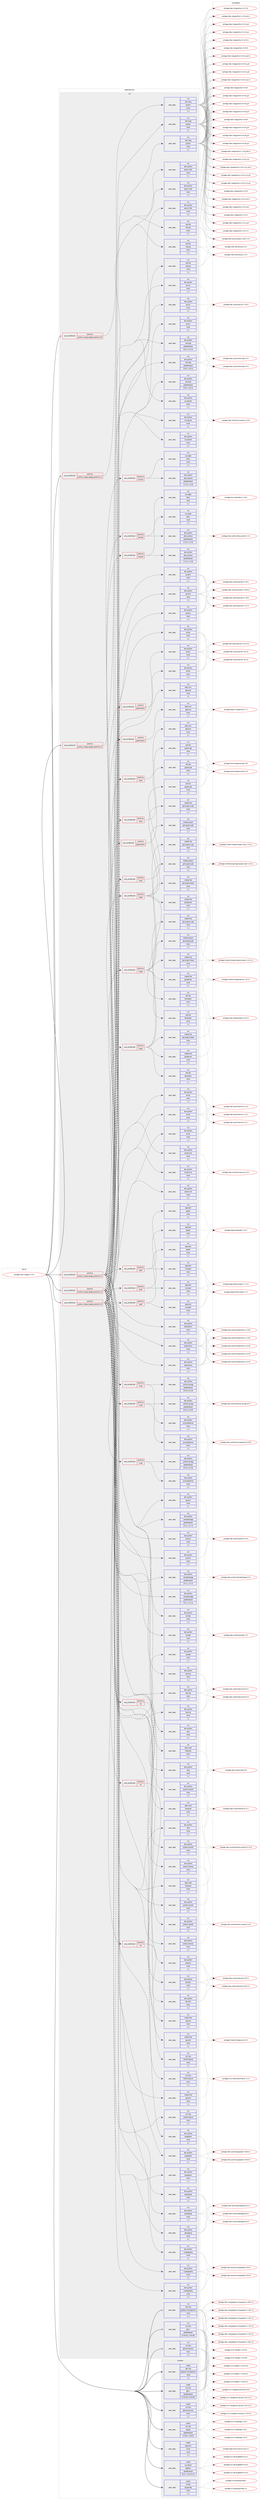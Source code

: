 digraph prolog {

# *************
# Graph options
# *************

newrank=true;
concentrate=true;
compound=true;
graph [rankdir=LR,fontname=Helvetica,fontsize=10,ranksep=1.5];#, ranksep=2.5, nodesep=0.2];
edge  [arrowhead=vee];
node  [fontname=Helvetica,fontsize=10];

# **********
# The ebuild
# **********

subgraph cluster_leftcol {
color=gray;
label=<<i>ebuild</i>>;
id [label="portage://net-im/gajim-1.9.3", color=red, width=4, href="../net-im/gajim-1.9.3.svg"];
}

# ****************
# The dependencies
# ****************

subgraph cluster_midcol {
color=gray;
label=<<i>dependencies</i>>;
subgraph cluster_compile {
fillcolor="#eeeeee";
style=filled;
label=<<i>compile</i>>;
subgraph pack631435 {
dependency863745 [label=<<TABLE BORDER="0" CELLBORDER="1" CELLSPACING="0" CELLPADDING="4" WIDTH="220"><TR><TD ROWSPAN="6" CELLPADDING="30">pack_dep</TD></TR><TR><TD WIDTH="110">install</TD></TR><TR><TD>app-arch</TD></TR><TR><TD>unzip</TD></TR><TR><TD>none</TD></TR><TR><TD>[,,]</TD></TR></TABLE>>, shape=none, color=blue];
}
id:e -> dependency863745:w [weight=20,style="solid",arrowhead="vee"];
subgraph pack631436 {
dependency863746 [label=<<TABLE BORDER="0" CELLBORDER="1" CELLSPACING="0" CELLPADDING="4" WIDTH="220"><TR><TD ROWSPAN="6" CELLPADDING="30">pack_dep</TD></TR><TR><TD WIDTH="110">install</TD></TR><TR><TD>dev-libs</TD></TR><TR><TD>gobject-introspection</TD></TR><TR><TD>none</TD></TR><TR><TD>[,,]</TD></TR></TABLE>>, shape=none, color=blue];
}
id:e -> dependency863746:w [weight=20,style="solid",arrowhead="vee"];
subgraph pack631437 {
dependency863747 [label=<<TABLE BORDER="0" CELLBORDER="1" CELLSPACING="0" CELLPADDING="4" WIDTH="220"><TR><TD ROWSPAN="6" CELLPADDING="30">pack_dep</TD></TR><TR><TD WIDTH="110">install</TD></TR><TR><TD>sys-devel</TD></TR><TR><TD>gettext</TD></TR><TR><TD>greaterequal</TD></TR><TR><TD>[0.17,,-r1,0.17-r1]</TD></TR></TABLE>>, shape=none, color=blue];
}
id:e -> dependency863747:w [weight=20,style="solid",arrowhead="vee"];
subgraph pack631438 {
dependency863748 [label=<<TABLE BORDER="0" CELLBORDER="1" CELLSPACING="0" CELLPADDING="4" WIDTH="220"><TR><TD ROWSPAN="6" CELLPADDING="30">pack_dep</TD></TR><TR><TD WIDTH="110">install</TD></TR><TR><TD>virtual</TD></TR><TR><TD>pkgconfig</TD></TR><TR><TD>none</TD></TR><TR><TD>[,,]</TD></TR></TABLE>>, shape=none, color=blue];
}
id:e -> dependency863748:w [weight=20,style="solid",arrowhead="vee"];
subgraph pack631439 {
dependency863749 [label=<<TABLE BORDER="0" CELLBORDER="1" CELLSPACING="0" CELLPADDING="4" WIDTH="220"><TR><TD ROWSPAN="6" CELLPADDING="30">pack_dep</TD></TR><TR><TD WIDTH="110">install</TD></TR><TR><TD>x11-libs</TD></TR><TR><TD>gtk+</TD></TR><TR><TD>greaterequal</TD></TR><TR><TD>[3.24.30,,,3.24.30]</TD></TR></TABLE>>, shape=none, color=blue];
}
id:e -> dependency863749:w [weight=20,style="solid",arrowhead="vee"];
subgraph pack631440 {
dependency863750 [label=<<TABLE BORDER="0" CELLBORDER="1" CELLSPACING="0" CELLPADDING="4" WIDTH="220"><TR><TD ROWSPAN="6" CELLPADDING="30">pack_dep</TD></TR><TR><TD WIDTH="110">install</TD></TR><TR><TD>x11-libs</TD></TR><TR><TD>gtksourceview</TD></TR><TR><TD>none</TD></TR><TR><TD>[,,]</TD></TR></TABLE>>, shape=none, color=blue];
}
id:e -> dependency863750:w [weight=20,style="solid",arrowhead="vee"];
subgraph pack631441 {
dependency863751 [label=<<TABLE BORDER="0" CELLBORDER="1" CELLSPACING="0" CELLPADDING="4" WIDTH="220"><TR><TD ROWSPAN="6" CELLPADDING="30">pack_dep</TD></TR><TR><TD WIDTH="110">install</TD></TR><TR><TD>x11-libs</TD></TR><TR><TD>pango</TD></TR><TR><TD>greaterequal</TD></TR><TR><TD>[1.50.0,,,1.50.0]</TD></TR></TABLE>>, shape=none, color=blue];
}
id:e -> dependency863751:w [weight=20,style="solid",arrowhead="vee"];
}
subgraph cluster_compileandrun {
fillcolor="#eeeeee";
style=filled;
label=<<i>compile and run</i>>;
}
subgraph cluster_run {
fillcolor="#eeeeee";
style=filled;
label=<<i>run</i>>;
subgraph cond225944 {
dependency863752 [label=<<TABLE BORDER="0" CELLBORDER="1" CELLSPACING="0" CELLPADDING="4"><TR><TD ROWSPAN="3" CELLPADDING="10">use_conditional</TD></TR><TR><TD>positive</TD></TR><TR><TD>python_single_target_python3_10</TD></TR></TABLE>>, shape=none, color=red];
subgraph pack631442 {
dependency863753 [label=<<TABLE BORDER="0" CELLBORDER="1" CELLSPACING="0" CELLPADDING="4" WIDTH="220"><TR><TD ROWSPAN="6" CELLPADDING="30">pack_dep</TD></TR><TR><TD WIDTH="110">run</TD></TR><TR><TD>dev-lang</TD></TR><TR><TD>python</TD></TR><TR><TD>none</TD></TR><TR><TD>[,,]</TD></TR></TABLE>>, shape=none, color=blue];
}
dependency863752:e -> dependency863753:w [weight=20,style="dashed",arrowhead="vee"];
}
id:e -> dependency863752:w [weight=20,style="solid",arrowhead="odot"];
subgraph cond225945 {
dependency863754 [label=<<TABLE BORDER="0" CELLBORDER="1" CELLSPACING="0" CELLPADDING="4"><TR><TD ROWSPAN="3" CELLPADDING="10">use_conditional</TD></TR><TR><TD>positive</TD></TR><TR><TD>python_single_target_python3_10</TD></TR></TABLE>>, shape=none, color=red];
subgraph pack631443 {
dependency863755 [label=<<TABLE BORDER="0" CELLBORDER="1" CELLSPACING="0" CELLPADDING="4" WIDTH="220"><TR><TD ROWSPAN="6" CELLPADDING="30">pack_dep</TD></TR><TR><TD WIDTH="110">run</TD></TR><TR><TD>dev-python</TD></TR><TR><TD>idna</TD></TR><TR><TD>none</TD></TR><TR><TD>[,,]</TD></TR></TABLE>>, shape=none, color=blue];
}
dependency863754:e -> dependency863755:w [weight=20,style="dashed",arrowhead="vee"];
subgraph pack631444 {
dependency863756 [label=<<TABLE BORDER="0" CELLBORDER="1" CELLSPACING="0" CELLPADDING="4" WIDTH="220"><TR><TD ROWSPAN="6" CELLPADDING="30">pack_dep</TD></TR><TR><TD WIDTH="110">run</TD></TR><TR><TD>dev-python</TD></TR><TR><TD>nbxmpp</TD></TR><TR><TD>greaterequal</TD></TR><TR><TD>[5.0.1,,,5.0.1]</TD></TR></TABLE>>, shape=none, color=blue];
}
dependency863754:e -> dependency863756:w [weight=20,style="dashed",arrowhead="vee"];
subgraph pack631445 {
dependency863757 [label=<<TABLE BORDER="0" CELLBORDER="1" CELLSPACING="0" CELLPADDING="4" WIDTH="220"><TR><TD ROWSPAN="6" CELLPADDING="30">pack_dep</TD></TR><TR><TD WIDTH="110">run</TD></TR><TR><TD>dev-python</TD></TR><TR><TD>precis-i18n</TD></TR><TR><TD>none</TD></TR><TR><TD>[,,]</TD></TR></TABLE>>, shape=none, color=blue];
}
dependency863754:e -> dependency863757:w [weight=20,style="dashed",arrowhead="vee"];
subgraph pack631446 {
dependency863758 [label=<<TABLE BORDER="0" CELLBORDER="1" CELLSPACING="0" CELLPADDING="4" WIDTH="220"><TR><TD ROWSPAN="6" CELLPADDING="30">pack_dep</TD></TR><TR><TD WIDTH="110">run</TD></TR><TR><TD>dev-python</TD></TR><TR><TD>pyasn1</TD></TR><TR><TD>none</TD></TR><TR><TD>[,,]</TD></TR></TABLE>>, shape=none, color=blue];
}
dependency863754:e -> dependency863758:w [weight=20,style="dashed",arrowhead="vee"];
subgraph pack631447 {
dependency863759 [label=<<TABLE BORDER="0" CELLBORDER="1" CELLSPACING="0" CELLPADDING="4" WIDTH="220"><TR><TD ROWSPAN="6" CELLPADDING="30">pack_dep</TD></TR><TR><TD WIDTH="110">run</TD></TR><TR><TD>dev-python</TD></TR><TR><TD>pycairo</TD></TR><TR><TD>none</TD></TR><TR><TD>[,,]</TD></TR></TABLE>>, shape=none, color=blue];
}
dependency863754:e -> dependency863759:w [weight=20,style="dashed",arrowhead="vee"];
subgraph pack631448 {
dependency863760 [label=<<TABLE BORDER="0" CELLBORDER="1" CELLSPACING="0" CELLPADDING="4" WIDTH="220"><TR><TD ROWSPAN="6" CELLPADDING="30">pack_dep</TD></TR><TR><TD WIDTH="110">run</TD></TR><TR><TD>dev-python</TD></TR><TR><TD>pycurl</TD></TR><TR><TD>none</TD></TR><TR><TD>[,,]</TD></TR></TABLE>>, shape=none, color=blue];
}
dependency863754:e -> dependency863760:w [weight=20,style="dashed",arrowhead="vee"];
subgraph pack631449 {
dependency863761 [label=<<TABLE BORDER="0" CELLBORDER="1" CELLSPACING="0" CELLPADDING="4" WIDTH="220"><TR><TD ROWSPAN="6" CELLPADDING="30">pack_dep</TD></TR><TR><TD WIDTH="110">run</TD></TR><TR><TD>dev-python</TD></TR><TR><TD>pygobject</TD></TR><TR><TD>none</TD></TR><TR><TD>[,,]</TD></TR></TABLE>>, shape=none, color=blue];
}
dependency863754:e -> dependency863761:w [weight=20,style="dashed",arrowhead="vee"];
subgraph pack631450 {
dependency863762 [label=<<TABLE BORDER="0" CELLBORDER="1" CELLSPACING="0" CELLPADDING="4" WIDTH="220"><TR><TD ROWSPAN="6" CELLPADDING="30">pack_dep</TD></TR><TR><TD WIDTH="110">run</TD></TR><TR><TD>x11-libs</TD></TR><TR><TD>libXScrnSaver</TD></TR><TR><TD>none</TD></TR><TR><TD>[,,]</TD></TR></TABLE>>, shape=none, color=blue];
}
dependency863754:e -> dependency863762:w [weight=20,style="dashed",arrowhead="vee"];
subgraph pack631451 {
dependency863763 [label=<<TABLE BORDER="0" CELLBORDER="1" CELLSPACING="0" CELLPADDING="4" WIDTH="220"><TR><TD ROWSPAN="6" CELLPADDING="30">pack_dep</TD></TR><TR><TD WIDTH="110">run</TD></TR><TR><TD>app-crypt</TD></TR><TR><TD>libsecret</TD></TR><TR><TD>none</TD></TR><TR><TD>[,,]</TD></TR></TABLE>>, shape=none, color=blue];
}
dependency863754:e -> dependency863763:w [weight=20,style="dashed",arrowhead="vee"];
subgraph pack631452 {
dependency863764 [label=<<TABLE BORDER="0" CELLBORDER="1" CELLSPACING="0" CELLPADDING="4" WIDTH="220"><TR><TD ROWSPAN="6" CELLPADDING="30">pack_dep</TD></TR><TR><TD WIDTH="110">run</TD></TR><TR><TD>dev-python</TD></TR><TR><TD>keyring</TD></TR><TR><TD>none</TD></TR><TR><TD>[,,]</TD></TR></TABLE>>, shape=none, color=blue];
}
dependency863754:e -> dependency863764:w [weight=20,style="dashed",arrowhead="vee"];
subgraph pack631453 {
dependency863765 [label=<<TABLE BORDER="0" CELLBORDER="1" CELLSPACING="0" CELLPADDING="4" WIDTH="220"><TR><TD ROWSPAN="6" CELLPADDING="30">pack_dep</TD></TR><TR><TD WIDTH="110">run</TD></TR><TR><TD>dev-python</TD></TR><TR><TD>secretstorage</TD></TR><TR><TD>greaterequal</TD></TR><TR><TD>[3.1.1,,,3.1.1]</TD></TR></TABLE>>, shape=none, color=blue];
}
dependency863754:e -> dependency863765:w [weight=20,style="dashed",arrowhead="vee"];
subgraph pack631454 {
dependency863766 [label=<<TABLE BORDER="0" CELLBORDER="1" CELLSPACING="0" CELLPADDING="4" WIDTH="220"><TR><TD ROWSPAN="6" CELLPADDING="30">pack_dep</TD></TR><TR><TD WIDTH="110">run</TD></TR><TR><TD>dev-python</TD></TR><TR><TD>css-parser</TD></TR><TR><TD>none</TD></TR><TR><TD>[,,]</TD></TR></TABLE>>, shape=none, color=blue];
}
dependency863754:e -> dependency863766:w [weight=20,style="dashed",arrowhead="vee"];
subgraph pack631455 {
dependency863767 [label=<<TABLE BORDER="0" CELLBORDER="1" CELLSPACING="0" CELLPADDING="4" WIDTH="220"><TR><TD ROWSPAN="6" CELLPADDING="30">pack_dep</TD></TR><TR><TD WIDTH="110">run</TD></TR><TR><TD>dev-python</TD></TR><TR><TD>packaging</TD></TR><TR><TD>none</TD></TR><TR><TD>[,,]</TD></TR></TABLE>>, shape=none, color=blue];
}
dependency863754:e -> dependency863767:w [weight=20,style="dashed",arrowhead="vee"];
subgraph pack631456 {
dependency863768 [label=<<TABLE BORDER="0" CELLBORDER="1" CELLSPACING="0" CELLPADDING="4" WIDTH="220"><TR><TD ROWSPAN="6" CELLPADDING="30">pack_dep</TD></TR><TR><TD WIDTH="110">run</TD></TR><TR><TD>net-libs</TD></TR><TR><TD>libsoup</TD></TR><TR><TD>none</TD></TR><TR><TD>[,,]</TD></TR></TABLE>>, shape=none, color=blue];
}
dependency863754:e -> dependency863768:w [weight=20,style="dashed",arrowhead="vee"];
subgraph pack631457 {
dependency863769 [label=<<TABLE BORDER="0" CELLBORDER="1" CELLSPACING="0" CELLPADDING="4" WIDTH="220"><TR><TD ROWSPAN="6" CELLPADDING="30">pack_dep</TD></TR><TR><TD WIDTH="110">run</TD></TR><TR><TD>media-libs</TD></TR><TR><TD>gsound</TD></TR><TR><TD>none</TD></TR><TR><TD>[,,]</TD></TR></TABLE>>, shape=none, color=blue];
}
dependency863754:e -> dependency863769:w [weight=20,style="dashed",arrowhead="vee"];
subgraph pack631458 {
dependency863770 [label=<<TABLE BORDER="0" CELLBORDER="1" CELLSPACING="0" CELLPADDING="4" WIDTH="220"><TR><TD ROWSPAN="6" CELLPADDING="30">pack_dep</TD></TR><TR><TD WIDTH="110">run</TD></TR><TR><TD>dev-python</TD></TR><TR><TD>pillow</TD></TR><TR><TD>none</TD></TR><TR><TD>[,,]</TD></TR></TABLE>>, shape=none, color=blue];
}
dependency863754:e -> dependency863770:w [weight=20,style="dashed",arrowhead="vee"];
subgraph pack631459 {
dependency863771 [label=<<TABLE BORDER="0" CELLBORDER="1" CELLSPACING="0" CELLPADDING="4" WIDTH="220"><TR><TD ROWSPAN="6" CELLPADDING="30">pack_dep</TD></TR><TR><TD WIDTH="110">run</TD></TR><TR><TD>dev-python</TD></TR><TR><TD>jaraco-classes</TD></TR><TR><TD>none</TD></TR><TR><TD>[,,]</TD></TR></TABLE>>, shape=none, color=blue];
}
dependency863754:e -> dependency863771:w [weight=20,style="dashed",arrowhead="vee"];
subgraph pack631460 {
dependency863772 [label=<<TABLE BORDER="0" CELLBORDER="1" CELLSPACING="0" CELLPADDING="4" WIDTH="220"><TR><TD ROWSPAN="6" CELLPADDING="30">pack_dep</TD></TR><TR><TD WIDTH="110">run</TD></TR><TR><TD>dev-python</TD></TR><TR><TD>python-axolotl</TD></TR><TR><TD>none</TD></TR><TR><TD>[,,]</TD></TR></TABLE>>, shape=none, color=blue];
}
dependency863754:e -> dependency863772:w [weight=20,style="dashed",arrowhead="vee"];
subgraph pack631461 {
dependency863773 [label=<<TABLE BORDER="0" CELLBORDER="1" CELLSPACING="0" CELLPADDING="4" WIDTH="220"><TR><TD ROWSPAN="6" CELLPADDING="30">pack_dep</TD></TR><TR><TD WIDTH="110">run</TD></TR><TR><TD>dev-python</TD></TR><TR><TD>sqlalchemy</TD></TR><TR><TD>none</TD></TR><TR><TD>[,,]</TD></TR></TABLE>>, shape=none, color=blue];
}
dependency863754:e -> dependency863773:w [weight=20,style="dashed",arrowhead="vee"];
subgraph pack631462 {
dependency863774 [label=<<TABLE BORDER="0" CELLBORDER="1" CELLSPACING="0" CELLPADDING="4" WIDTH="220"><TR><TD ROWSPAN="6" CELLPADDING="30">pack_dep</TD></TR><TR><TD WIDTH="110">run</TD></TR><TR><TD>dev-python</TD></TR><TR><TD>emoji</TD></TR><TR><TD>none</TD></TR><TR><TD>[,,]</TD></TR></TABLE>>, shape=none, color=blue];
}
dependency863754:e -> dependency863774:w [weight=20,style="dashed",arrowhead="vee"];
subgraph pack631463 {
dependency863775 [label=<<TABLE BORDER="0" CELLBORDER="1" CELLSPACING="0" CELLPADDING="4" WIDTH="220"><TR><TD ROWSPAN="6" CELLPADDING="30">pack_dep</TD></TR><TR><TD WIDTH="110">run</TD></TR><TR><TD>dev-python</TD></TR><TR><TD>qrcode</TD></TR><TR><TD>none</TD></TR><TR><TD>[,,]</TD></TR></TABLE>>, shape=none, color=blue];
}
dependency863754:e -> dependency863775:w [weight=20,style="dashed",arrowhead="vee"];
subgraph pack631464 {
dependency863776 [label=<<TABLE BORDER="0" CELLBORDER="1" CELLSPACING="0" CELLPADDING="4" WIDTH="220"><TR><TD ROWSPAN="6" CELLPADDING="30">pack_dep</TD></TR><TR><TD WIDTH="110">run</TD></TR><TR><TD>dev-python</TD></TR><TR><TD>cryptography</TD></TR><TR><TD>none</TD></TR><TR><TD>[,,]</TD></TR></TABLE>>, shape=none, color=blue];
}
dependency863754:e -> dependency863776:w [weight=20,style="dashed",arrowhead="vee"];
subgraph pack631465 {
dependency863777 [label=<<TABLE BORDER="0" CELLBORDER="1" CELLSPACING="0" CELLPADDING="4" WIDTH="220"><TR><TD ROWSPAN="6" CELLPADDING="30">pack_dep</TD></TR><TR><TD WIDTH="110">run</TD></TR><TR><TD>dev-python</TD></TR><TR><TD>omemo-dr</TD></TR><TR><TD>none</TD></TR><TR><TD>[,,]</TD></TR></TABLE>>, shape=none, color=blue];
}
dependency863754:e -> dependency863777:w [weight=20,style="dashed",arrowhead="vee"];
subgraph cond225946 {
dependency863778 [label=<<TABLE BORDER="0" CELLBORDER="1" CELLSPACING="0" CELLPADDING="4"><TR><TD ROWSPAN="3" CELLPADDING="10">use_conditional</TD></TR><TR><TD>positive</TD></TR><TR><TD>crypt</TD></TR></TABLE>>, shape=none, color=red];
subgraph pack631466 {
dependency863779 [label=<<TABLE BORDER="0" CELLBORDER="1" CELLSPACING="0" CELLPADDING="4" WIDTH="220"><TR><TD ROWSPAN="6" CELLPADDING="30">pack_dep</TD></TR><TR><TD WIDTH="110">run</TD></TR><TR><TD>dev-python</TD></TR><TR><TD>pycryptodome</TD></TR><TR><TD>none</TD></TR><TR><TD>[,,]</TD></TR></TABLE>>, shape=none, color=blue];
}
dependency863778:e -> dependency863779:w [weight=20,style="dashed",arrowhead="vee"];
subgraph pack631467 {
dependency863780 [label=<<TABLE BORDER="0" CELLBORDER="1" CELLSPACING="0" CELLPADDING="4" WIDTH="220"><TR><TD ROWSPAN="6" CELLPADDING="30">pack_dep</TD></TR><TR><TD WIDTH="110">run</TD></TR><TR><TD>dev-python</TD></TR><TR><TD>python-gnupg</TD></TR><TR><TD>greaterequal</TD></TR><TR><TD>[0.4.0,,,0.4.0]</TD></TR></TABLE>>, shape=none, color=blue];
}
dependency863778:e -> dependency863780:w [weight=20,style="dashed",arrowhead="vee"];
}
dependency863754:e -> dependency863778:w [weight=20,style="dashed",arrowhead="vee"];
subgraph cond225947 {
dependency863781 [label=<<TABLE BORDER="0" CELLBORDER="1" CELLSPACING="0" CELLPADDING="4"><TR><TD ROWSPAN="3" CELLPADDING="10">use_conditional</TD></TR><TR><TD>positive</TD></TR><TR><TD>geolocation</TD></TR></TABLE>>, shape=none, color=red];
subgraph pack631468 {
dependency863782 [label=<<TABLE BORDER="0" CELLBORDER="1" CELLSPACING="0" CELLPADDING="4" WIDTH="220"><TR><TD ROWSPAN="6" CELLPADDING="30">pack_dep</TD></TR><TR><TD WIDTH="110">run</TD></TR><TR><TD>app-misc</TD></TR><TR><TD>geoclue</TD></TR><TR><TD>none</TD></TR><TR><TD>[,,]</TD></TR></TABLE>>, shape=none, color=blue];
}
dependency863781:e -> dependency863782:w [weight=20,style="dashed",arrowhead="vee"];
}
dependency863754:e -> dependency863781:w [weight=20,style="dashed",arrowhead="vee"];
subgraph cond225948 {
dependency863783 [label=<<TABLE BORDER="0" CELLBORDER="1" CELLSPACING="0" CELLPADDING="4"><TR><TD ROWSPAN="3" CELLPADDING="10">use_conditional</TD></TR><TR><TD>positive</TD></TR><TR><TD>jingle</TD></TR></TABLE>>, shape=none, color=red];
subgraph pack631469 {
dependency863784 [label=<<TABLE BORDER="0" CELLBORDER="1" CELLSPACING="0" CELLPADDING="4" WIDTH="220"><TR><TD ROWSPAN="6" CELLPADDING="30">pack_dep</TD></TR><TR><TD WIDTH="110">run</TD></TR><TR><TD>net-libs</TD></TR><TR><TD>farstream</TD></TR><TR><TD>none</TD></TR><TR><TD>[,,]</TD></TR></TABLE>>, shape=none, color=blue];
}
dependency863783:e -> dependency863784:w [weight=20,style="dashed",arrowhead="vee"];
subgraph pack631470 {
dependency863785 [label=<<TABLE BORDER="0" CELLBORDER="1" CELLSPACING="0" CELLPADDING="4" WIDTH="220"><TR><TD ROWSPAN="6" CELLPADDING="30">pack_dep</TD></TR><TR><TD WIDTH="110">run</TD></TR><TR><TD>media-libs</TD></TR><TR><TD>gstreamer</TD></TR><TR><TD>none</TD></TR><TR><TD>[,,]</TD></TR></TABLE>>, shape=none, color=blue];
}
dependency863783:e -> dependency863785:w [weight=20,style="dashed",arrowhead="vee"];
subgraph pack631471 {
dependency863786 [label=<<TABLE BORDER="0" CELLBORDER="1" CELLSPACING="0" CELLPADDING="4" WIDTH="220"><TR><TD ROWSPAN="6" CELLPADDING="30">pack_dep</TD></TR><TR><TD WIDTH="110">run</TD></TR><TR><TD>media-libs</TD></TR><TR><TD>gst-plugins-base</TD></TR><TR><TD>none</TD></TR><TR><TD>[,,]</TD></TR></TABLE>>, shape=none, color=blue];
}
dependency863783:e -> dependency863786:w [weight=20,style="dashed",arrowhead="vee"];
subgraph pack631472 {
dependency863787 [label=<<TABLE BORDER="0" CELLBORDER="1" CELLSPACING="0" CELLPADDING="4" WIDTH="220"><TR><TD ROWSPAN="6" CELLPADDING="30">pack_dep</TD></TR><TR><TD WIDTH="110">run</TD></TR><TR><TD>media-libs</TD></TR><TR><TD>gst-plugins-ugly</TD></TR><TR><TD>none</TD></TR><TR><TD>[,,]</TD></TR></TABLE>>, shape=none, color=blue];
}
dependency863783:e -> dependency863787:w [weight=20,style="dashed",arrowhead="vee"];
subgraph pack631473 {
dependency863788 [label=<<TABLE BORDER="0" CELLBORDER="1" CELLSPACING="0" CELLPADDING="4" WIDTH="220"><TR><TD ROWSPAN="6" CELLPADDING="30">pack_dep</TD></TR><TR><TD WIDTH="110">run</TD></TR><TR><TD>media-plugins</TD></TR><TR><TD>gst-plugins-gtk</TD></TR><TR><TD>none</TD></TR><TR><TD>[,,]</TD></TR></TABLE>>, shape=none, color=blue];
}
dependency863783:e -> dependency863788:w [weight=20,style="dashed",arrowhead="vee"];
}
dependency863754:e -> dependency863783:w [weight=20,style="dashed",arrowhead="vee"];
subgraph cond225949 {
dependency863789 [label=<<TABLE BORDER="0" CELLBORDER="1" CELLSPACING="0" CELLPADDING="4"><TR><TD ROWSPAN="3" CELLPADDING="10">use_conditional</TD></TR><TR><TD>positive</TD></TR><TR><TD>remote</TD></TR></TABLE>>, shape=none, color=red];
subgraph pack631474 {
dependency863790 [label=<<TABLE BORDER="0" CELLBORDER="1" CELLSPACING="0" CELLPADDING="4" WIDTH="220"><TR><TD ROWSPAN="6" CELLPADDING="30">pack_dep</TD></TR><TR><TD WIDTH="110">run</TD></TR><TR><TD>dev-python</TD></TR><TR><TD>dbus-python</TD></TR><TR><TD>greaterequal</TD></TR><TR><TD>[1.2.0,,,1.2.0]</TD></TR></TABLE>>, shape=none, color=blue];
}
dependency863789:e -> dependency863790:w [weight=20,style="dashed",arrowhead="vee"];
subgraph pack631475 {
dependency863791 [label=<<TABLE BORDER="0" CELLBORDER="1" CELLSPACING="0" CELLPADDING="4" WIDTH="220"><TR><TD ROWSPAN="6" CELLPADDING="30">pack_dep</TD></TR><TR><TD WIDTH="110">run</TD></TR><TR><TD>sys-apps</TD></TR><TR><TD>dbus</TD></TR><TR><TD>none</TD></TR><TR><TD>[,,]</TD></TR></TABLE>>, shape=none, color=blue];
}
dependency863789:e -> dependency863791:w [weight=20,style="dashed",arrowhead="vee"];
}
dependency863754:e -> dependency863789:w [weight=20,style="dashed",arrowhead="vee"];
subgraph cond225950 {
dependency863792 [label=<<TABLE BORDER="0" CELLBORDER="1" CELLSPACING="0" CELLPADDING="4"><TR><TD ROWSPAN="3" CELLPADDING="10">use_conditional</TD></TR><TR><TD>positive</TD></TR><TR><TD>rst</TD></TR></TABLE>>, shape=none, color=red];
subgraph pack631476 {
dependency863793 [label=<<TABLE BORDER="0" CELLBORDER="1" CELLSPACING="0" CELLPADDING="4" WIDTH="220"><TR><TD ROWSPAN="6" CELLPADDING="30">pack_dep</TD></TR><TR><TD WIDTH="110">run</TD></TR><TR><TD>dev-python</TD></TR><TR><TD>docutils</TD></TR><TR><TD>none</TD></TR><TR><TD>[,,]</TD></TR></TABLE>>, shape=none, color=blue];
}
dependency863792:e -> dependency863793:w [weight=20,style="dashed",arrowhead="vee"];
}
dependency863754:e -> dependency863792:w [weight=20,style="dashed",arrowhead="vee"];
subgraph cond225951 {
dependency863794 [label=<<TABLE BORDER="0" CELLBORDER="1" CELLSPACING="0" CELLPADDING="4"><TR><TD ROWSPAN="3" CELLPADDING="10">use_conditional</TD></TR><TR><TD>positive</TD></TR><TR><TD>spell</TD></TR></TABLE>>, shape=none, color=red];
subgraph pack631477 {
dependency863795 [label=<<TABLE BORDER="0" CELLBORDER="1" CELLSPACING="0" CELLPADDING="4" WIDTH="220"><TR><TD ROWSPAN="6" CELLPADDING="30">pack_dep</TD></TR><TR><TD WIDTH="110">run</TD></TR><TR><TD>app-text</TD></TR><TR><TD>gspell</TD></TR><TR><TD>none</TD></TR><TR><TD>[,,]</TD></TR></TABLE>>, shape=none, color=blue];
}
dependency863794:e -> dependency863795:w [weight=20,style="dashed",arrowhead="vee"];
subgraph pack631478 {
dependency863796 [label=<<TABLE BORDER="0" CELLBORDER="1" CELLSPACING="0" CELLPADDING="4" WIDTH="220"><TR><TD ROWSPAN="6" CELLPADDING="30">pack_dep</TD></TR><TR><TD WIDTH="110">run</TD></TR><TR><TD>app-text</TD></TR><TR><TD>hunspell</TD></TR><TR><TD>none</TD></TR><TR><TD>[,,]</TD></TR></TABLE>>, shape=none, color=blue];
}
dependency863794:e -> dependency863796:w [weight=20,style="dashed",arrowhead="vee"];
}
dependency863754:e -> dependency863794:w [weight=20,style="dashed",arrowhead="vee"];
subgraph cond225952 {
dependency863797 [label=<<TABLE BORDER="0" CELLBORDER="1" CELLSPACING="0" CELLPADDING="4"><TR><TD ROWSPAN="3" CELLPADDING="10">use_conditional</TD></TR><TR><TD>positive</TD></TR><TR><TD>upnp</TD></TR></TABLE>>, shape=none, color=red];
subgraph pack631479 {
dependency863798 [label=<<TABLE BORDER="0" CELLBORDER="1" CELLSPACING="0" CELLPADDING="4" WIDTH="220"><TR><TD ROWSPAN="6" CELLPADDING="30">pack_dep</TD></TR><TR><TD WIDTH="110">run</TD></TR><TR><TD>net-libs</TD></TR><TR><TD>gupnp-igd</TD></TR><TR><TD>none</TD></TR><TR><TD>[,,]</TD></TR></TABLE>>, shape=none, color=blue];
}
dependency863797:e -> dependency863798:w [weight=20,style="dashed",arrowhead="vee"];
}
dependency863754:e -> dependency863797:w [weight=20,style="dashed",arrowhead="vee"];
}
id:e -> dependency863754:w [weight=20,style="solid",arrowhead="odot"];
subgraph cond225953 {
dependency863799 [label=<<TABLE BORDER="0" CELLBORDER="1" CELLSPACING="0" CELLPADDING="4"><TR><TD ROWSPAN="3" CELLPADDING="10">use_conditional</TD></TR><TR><TD>positive</TD></TR><TR><TD>python_single_target_python3_11</TD></TR></TABLE>>, shape=none, color=red];
subgraph pack631480 {
dependency863800 [label=<<TABLE BORDER="0" CELLBORDER="1" CELLSPACING="0" CELLPADDING="4" WIDTH="220"><TR><TD ROWSPAN="6" CELLPADDING="30">pack_dep</TD></TR><TR><TD WIDTH="110">run</TD></TR><TR><TD>dev-lang</TD></TR><TR><TD>python</TD></TR><TR><TD>none</TD></TR><TR><TD>[,,]</TD></TR></TABLE>>, shape=none, color=blue];
}
dependency863799:e -> dependency863800:w [weight=20,style="dashed",arrowhead="vee"];
}
id:e -> dependency863799:w [weight=20,style="solid",arrowhead="odot"];
subgraph cond225954 {
dependency863801 [label=<<TABLE BORDER="0" CELLBORDER="1" CELLSPACING="0" CELLPADDING="4"><TR><TD ROWSPAN="3" CELLPADDING="10">use_conditional</TD></TR><TR><TD>positive</TD></TR><TR><TD>python_single_target_python3_11</TD></TR></TABLE>>, shape=none, color=red];
subgraph pack631481 {
dependency863802 [label=<<TABLE BORDER="0" CELLBORDER="1" CELLSPACING="0" CELLPADDING="4" WIDTH="220"><TR><TD ROWSPAN="6" CELLPADDING="30">pack_dep</TD></TR><TR><TD WIDTH="110">run</TD></TR><TR><TD>dev-python</TD></TR><TR><TD>idna</TD></TR><TR><TD>none</TD></TR><TR><TD>[,,]</TD></TR></TABLE>>, shape=none, color=blue];
}
dependency863801:e -> dependency863802:w [weight=20,style="dashed",arrowhead="vee"];
subgraph pack631482 {
dependency863803 [label=<<TABLE BORDER="0" CELLBORDER="1" CELLSPACING="0" CELLPADDING="4" WIDTH="220"><TR><TD ROWSPAN="6" CELLPADDING="30">pack_dep</TD></TR><TR><TD WIDTH="110">run</TD></TR><TR><TD>dev-python</TD></TR><TR><TD>nbxmpp</TD></TR><TR><TD>greaterequal</TD></TR><TR><TD>[5.0.1,,,5.0.1]</TD></TR></TABLE>>, shape=none, color=blue];
}
dependency863801:e -> dependency863803:w [weight=20,style="dashed",arrowhead="vee"];
subgraph pack631483 {
dependency863804 [label=<<TABLE BORDER="0" CELLBORDER="1" CELLSPACING="0" CELLPADDING="4" WIDTH="220"><TR><TD ROWSPAN="6" CELLPADDING="30">pack_dep</TD></TR><TR><TD WIDTH="110">run</TD></TR><TR><TD>dev-python</TD></TR><TR><TD>precis-i18n</TD></TR><TR><TD>none</TD></TR><TR><TD>[,,]</TD></TR></TABLE>>, shape=none, color=blue];
}
dependency863801:e -> dependency863804:w [weight=20,style="dashed",arrowhead="vee"];
subgraph pack631484 {
dependency863805 [label=<<TABLE BORDER="0" CELLBORDER="1" CELLSPACING="0" CELLPADDING="4" WIDTH="220"><TR><TD ROWSPAN="6" CELLPADDING="30">pack_dep</TD></TR><TR><TD WIDTH="110">run</TD></TR><TR><TD>dev-python</TD></TR><TR><TD>pyasn1</TD></TR><TR><TD>none</TD></TR><TR><TD>[,,]</TD></TR></TABLE>>, shape=none, color=blue];
}
dependency863801:e -> dependency863805:w [weight=20,style="dashed",arrowhead="vee"];
subgraph pack631485 {
dependency863806 [label=<<TABLE BORDER="0" CELLBORDER="1" CELLSPACING="0" CELLPADDING="4" WIDTH="220"><TR><TD ROWSPAN="6" CELLPADDING="30">pack_dep</TD></TR><TR><TD WIDTH="110">run</TD></TR><TR><TD>dev-python</TD></TR><TR><TD>pycairo</TD></TR><TR><TD>none</TD></TR><TR><TD>[,,]</TD></TR></TABLE>>, shape=none, color=blue];
}
dependency863801:e -> dependency863806:w [weight=20,style="dashed",arrowhead="vee"];
subgraph pack631486 {
dependency863807 [label=<<TABLE BORDER="0" CELLBORDER="1" CELLSPACING="0" CELLPADDING="4" WIDTH="220"><TR><TD ROWSPAN="6" CELLPADDING="30">pack_dep</TD></TR><TR><TD WIDTH="110">run</TD></TR><TR><TD>dev-python</TD></TR><TR><TD>pycurl</TD></TR><TR><TD>none</TD></TR><TR><TD>[,,]</TD></TR></TABLE>>, shape=none, color=blue];
}
dependency863801:e -> dependency863807:w [weight=20,style="dashed",arrowhead="vee"];
subgraph pack631487 {
dependency863808 [label=<<TABLE BORDER="0" CELLBORDER="1" CELLSPACING="0" CELLPADDING="4" WIDTH="220"><TR><TD ROWSPAN="6" CELLPADDING="30">pack_dep</TD></TR><TR><TD WIDTH="110">run</TD></TR><TR><TD>dev-python</TD></TR><TR><TD>pygobject</TD></TR><TR><TD>none</TD></TR><TR><TD>[,,]</TD></TR></TABLE>>, shape=none, color=blue];
}
dependency863801:e -> dependency863808:w [weight=20,style="dashed",arrowhead="vee"];
subgraph pack631488 {
dependency863809 [label=<<TABLE BORDER="0" CELLBORDER="1" CELLSPACING="0" CELLPADDING="4" WIDTH="220"><TR><TD ROWSPAN="6" CELLPADDING="30">pack_dep</TD></TR><TR><TD WIDTH="110">run</TD></TR><TR><TD>x11-libs</TD></TR><TR><TD>libXScrnSaver</TD></TR><TR><TD>none</TD></TR><TR><TD>[,,]</TD></TR></TABLE>>, shape=none, color=blue];
}
dependency863801:e -> dependency863809:w [weight=20,style="dashed",arrowhead="vee"];
subgraph pack631489 {
dependency863810 [label=<<TABLE BORDER="0" CELLBORDER="1" CELLSPACING="0" CELLPADDING="4" WIDTH="220"><TR><TD ROWSPAN="6" CELLPADDING="30">pack_dep</TD></TR><TR><TD WIDTH="110">run</TD></TR><TR><TD>app-crypt</TD></TR><TR><TD>libsecret</TD></TR><TR><TD>none</TD></TR><TR><TD>[,,]</TD></TR></TABLE>>, shape=none, color=blue];
}
dependency863801:e -> dependency863810:w [weight=20,style="dashed",arrowhead="vee"];
subgraph pack631490 {
dependency863811 [label=<<TABLE BORDER="0" CELLBORDER="1" CELLSPACING="0" CELLPADDING="4" WIDTH="220"><TR><TD ROWSPAN="6" CELLPADDING="30">pack_dep</TD></TR><TR><TD WIDTH="110">run</TD></TR><TR><TD>dev-python</TD></TR><TR><TD>keyring</TD></TR><TR><TD>none</TD></TR><TR><TD>[,,]</TD></TR></TABLE>>, shape=none, color=blue];
}
dependency863801:e -> dependency863811:w [weight=20,style="dashed",arrowhead="vee"];
subgraph pack631491 {
dependency863812 [label=<<TABLE BORDER="0" CELLBORDER="1" CELLSPACING="0" CELLPADDING="4" WIDTH="220"><TR><TD ROWSPAN="6" CELLPADDING="30">pack_dep</TD></TR><TR><TD WIDTH="110">run</TD></TR><TR><TD>dev-python</TD></TR><TR><TD>secretstorage</TD></TR><TR><TD>greaterequal</TD></TR><TR><TD>[3.1.1,,,3.1.1]</TD></TR></TABLE>>, shape=none, color=blue];
}
dependency863801:e -> dependency863812:w [weight=20,style="dashed",arrowhead="vee"];
subgraph pack631492 {
dependency863813 [label=<<TABLE BORDER="0" CELLBORDER="1" CELLSPACING="0" CELLPADDING="4" WIDTH="220"><TR><TD ROWSPAN="6" CELLPADDING="30">pack_dep</TD></TR><TR><TD WIDTH="110">run</TD></TR><TR><TD>dev-python</TD></TR><TR><TD>css-parser</TD></TR><TR><TD>none</TD></TR><TR><TD>[,,]</TD></TR></TABLE>>, shape=none, color=blue];
}
dependency863801:e -> dependency863813:w [weight=20,style="dashed",arrowhead="vee"];
subgraph pack631493 {
dependency863814 [label=<<TABLE BORDER="0" CELLBORDER="1" CELLSPACING="0" CELLPADDING="4" WIDTH="220"><TR><TD ROWSPAN="6" CELLPADDING="30">pack_dep</TD></TR><TR><TD WIDTH="110">run</TD></TR><TR><TD>dev-python</TD></TR><TR><TD>packaging</TD></TR><TR><TD>none</TD></TR><TR><TD>[,,]</TD></TR></TABLE>>, shape=none, color=blue];
}
dependency863801:e -> dependency863814:w [weight=20,style="dashed",arrowhead="vee"];
subgraph pack631494 {
dependency863815 [label=<<TABLE BORDER="0" CELLBORDER="1" CELLSPACING="0" CELLPADDING="4" WIDTH="220"><TR><TD ROWSPAN="6" CELLPADDING="30">pack_dep</TD></TR><TR><TD WIDTH="110">run</TD></TR><TR><TD>net-libs</TD></TR><TR><TD>libsoup</TD></TR><TR><TD>none</TD></TR><TR><TD>[,,]</TD></TR></TABLE>>, shape=none, color=blue];
}
dependency863801:e -> dependency863815:w [weight=20,style="dashed",arrowhead="vee"];
subgraph pack631495 {
dependency863816 [label=<<TABLE BORDER="0" CELLBORDER="1" CELLSPACING="0" CELLPADDING="4" WIDTH="220"><TR><TD ROWSPAN="6" CELLPADDING="30">pack_dep</TD></TR><TR><TD WIDTH="110">run</TD></TR><TR><TD>media-libs</TD></TR><TR><TD>gsound</TD></TR><TR><TD>none</TD></TR><TR><TD>[,,]</TD></TR></TABLE>>, shape=none, color=blue];
}
dependency863801:e -> dependency863816:w [weight=20,style="dashed",arrowhead="vee"];
subgraph pack631496 {
dependency863817 [label=<<TABLE BORDER="0" CELLBORDER="1" CELLSPACING="0" CELLPADDING="4" WIDTH="220"><TR><TD ROWSPAN="6" CELLPADDING="30">pack_dep</TD></TR><TR><TD WIDTH="110">run</TD></TR><TR><TD>dev-python</TD></TR><TR><TD>pillow</TD></TR><TR><TD>none</TD></TR><TR><TD>[,,]</TD></TR></TABLE>>, shape=none, color=blue];
}
dependency863801:e -> dependency863817:w [weight=20,style="dashed",arrowhead="vee"];
subgraph pack631497 {
dependency863818 [label=<<TABLE BORDER="0" CELLBORDER="1" CELLSPACING="0" CELLPADDING="4" WIDTH="220"><TR><TD ROWSPAN="6" CELLPADDING="30">pack_dep</TD></TR><TR><TD WIDTH="110">run</TD></TR><TR><TD>dev-python</TD></TR><TR><TD>jaraco-classes</TD></TR><TR><TD>none</TD></TR><TR><TD>[,,]</TD></TR></TABLE>>, shape=none, color=blue];
}
dependency863801:e -> dependency863818:w [weight=20,style="dashed",arrowhead="vee"];
subgraph pack631498 {
dependency863819 [label=<<TABLE BORDER="0" CELLBORDER="1" CELLSPACING="0" CELLPADDING="4" WIDTH="220"><TR><TD ROWSPAN="6" CELLPADDING="30">pack_dep</TD></TR><TR><TD WIDTH="110">run</TD></TR><TR><TD>dev-python</TD></TR><TR><TD>python-axolotl</TD></TR><TR><TD>none</TD></TR><TR><TD>[,,]</TD></TR></TABLE>>, shape=none, color=blue];
}
dependency863801:e -> dependency863819:w [weight=20,style="dashed",arrowhead="vee"];
subgraph pack631499 {
dependency863820 [label=<<TABLE BORDER="0" CELLBORDER="1" CELLSPACING="0" CELLPADDING="4" WIDTH="220"><TR><TD ROWSPAN="6" CELLPADDING="30">pack_dep</TD></TR><TR><TD WIDTH="110">run</TD></TR><TR><TD>dev-python</TD></TR><TR><TD>sqlalchemy</TD></TR><TR><TD>none</TD></TR><TR><TD>[,,]</TD></TR></TABLE>>, shape=none, color=blue];
}
dependency863801:e -> dependency863820:w [weight=20,style="dashed",arrowhead="vee"];
subgraph pack631500 {
dependency863821 [label=<<TABLE BORDER="0" CELLBORDER="1" CELLSPACING="0" CELLPADDING="4" WIDTH="220"><TR><TD ROWSPAN="6" CELLPADDING="30">pack_dep</TD></TR><TR><TD WIDTH="110">run</TD></TR><TR><TD>dev-python</TD></TR><TR><TD>emoji</TD></TR><TR><TD>none</TD></TR><TR><TD>[,,]</TD></TR></TABLE>>, shape=none, color=blue];
}
dependency863801:e -> dependency863821:w [weight=20,style="dashed",arrowhead="vee"];
subgraph pack631501 {
dependency863822 [label=<<TABLE BORDER="0" CELLBORDER="1" CELLSPACING="0" CELLPADDING="4" WIDTH="220"><TR><TD ROWSPAN="6" CELLPADDING="30">pack_dep</TD></TR><TR><TD WIDTH="110">run</TD></TR><TR><TD>dev-python</TD></TR><TR><TD>qrcode</TD></TR><TR><TD>none</TD></TR><TR><TD>[,,]</TD></TR></TABLE>>, shape=none, color=blue];
}
dependency863801:e -> dependency863822:w [weight=20,style="dashed",arrowhead="vee"];
subgraph pack631502 {
dependency863823 [label=<<TABLE BORDER="0" CELLBORDER="1" CELLSPACING="0" CELLPADDING="4" WIDTH="220"><TR><TD ROWSPAN="6" CELLPADDING="30">pack_dep</TD></TR><TR><TD WIDTH="110">run</TD></TR><TR><TD>dev-python</TD></TR><TR><TD>cryptography</TD></TR><TR><TD>none</TD></TR><TR><TD>[,,]</TD></TR></TABLE>>, shape=none, color=blue];
}
dependency863801:e -> dependency863823:w [weight=20,style="dashed",arrowhead="vee"];
subgraph pack631503 {
dependency863824 [label=<<TABLE BORDER="0" CELLBORDER="1" CELLSPACING="0" CELLPADDING="4" WIDTH="220"><TR><TD ROWSPAN="6" CELLPADDING="30">pack_dep</TD></TR><TR><TD WIDTH="110">run</TD></TR><TR><TD>dev-python</TD></TR><TR><TD>omemo-dr</TD></TR><TR><TD>none</TD></TR><TR><TD>[,,]</TD></TR></TABLE>>, shape=none, color=blue];
}
dependency863801:e -> dependency863824:w [weight=20,style="dashed",arrowhead="vee"];
subgraph cond225955 {
dependency863825 [label=<<TABLE BORDER="0" CELLBORDER="1" CELLSPACING="0" CELLPADDING="4"><TR><TD ROWSPAN="3" CELLPADDING="10">use_conditional</TD></TR><TR><TD>positive</TD></TR><TR><TD>crypt</TD></TR></TABLE>>, shape=none, color=red];
subgraph pack631504 {
dependency863826 [label=<<TABLE BORDER="0" CELLBORDER="1" CELLSPACING="0" CELLPADDING="4" WIDTH="220"><TR><TD ROWSPAN="6" CELLPADDING="30">pack_dep</TD></TR><TR><TD WIDTH="110">run</TD></TR><TR><TD>dev-python</TD></TR><TR><TD>pycryptodome</TD></TR><TR><TD>none</TD></TR><TR><TD>[,,]</TD></TR></TABLE>>, shape=none, color=blue];
}
dependency863825:e -> dependency863826:w [weight=20,style="dashed",arrowhead="vee"];
subgraph pack631505 {
dependency863827 [label=<<TABLE BORDER="0" CELLBORDER="1" CELLSPACING="0" CELLPADDING="4" WIDTH="220"><TR><TD ROWSPAN="6" CELLPADDING="30">pack_dep</TD></TR><TR><TD WIDTH="110">run</TD></TR><TR><TD>dev-python</TD></TR><TR><TD>python-gnupg</TD></TR><TR><TD>greaterequal</TD></TR><TR><TD>[0.4.0,,,0.4.0]</TD></TR></TABLE>>, shape=none, color=blue];
}
dependency863825:e -> dependency863827:w [weight=20,style="dashed",arrowhead="vee"];
}
dependency863801:e -> dependency863825:w [weight=20,style="dashed",arrowhead="vee"];
subgraph cond225956 {
dependency863828 [label=<<TABLE BORDER="0" CELLBORDER="1" CELLSPACING="0" CELLPADDING="4"><TR><TD ROWSPAN="3" CELLPADDING="10">use_conditional</TD></TR><TR><TD>positive</TD></TR><TR><TD>geolocation</TD></TR></TABLE>>, shape=none, color=red];
subgraph pack631506 {
dependency863829 [label=<<TABLE BORDER="0" CELLBORDER="1" CELLSPACING="0" CELLPADDING="4" WIDTH="220"><TR><TD ROWSPAN="6" CELLPADDING="30">pack_dep</TD></TR><TR><TD WIDTH="110">run</TD></TR><TR><TD>app-misc</TD></TR><TR><TD>geoclue</TD></TR><TR><TD>none</TD></TR><TR><TD>[,,]</TD></TR></TABLE>>, shape=none, color=blue];
}
dependency863828:e -> dependency863829:w [weight=20,style="dashed",arrowhead="vee"];
}
dependency863801:e -> dependency863828:w [weight=20,style="dashed",arrowhead="vee"];
subgraph cond225957 {
dependency863830 [label=<<TABLE BORDER="0" CELLBORDER="1" CELLSPACING="0" CELLPADDING="4"><TR><TD ROWSPAN="3" CELLPADDING="10">use_conditional</TD></TR><TR><TD>positive</TD></TR><TR><TD>jingle</TD></TR></TABLE>>, shape=none, color=red];
subgraph pack631507 {
dependency863831 [label=<<TABLE BORDER="0" CELLBORDER="1" CELLSPACING="0" CELLPADDING="4" WIDTH="220"><TR><TD ROWSPAN="6" CELLPADDING="30">pack_dep</TD></TR><TR><TD WIDTH="110">run</TD></TR><TR><TD>net-libs</TD></TR><TR><TD>farstream</TD></TR><TR><TD>none</TD></TR><TR><TD>[,,]</TD></TR></TABLE>>, shape=none, color=blue];
}
dependency863830:e -> dependency863831:w [weight=20,style="dashed",arrowhead="vee"];
subgraph pack631508 {
dependency863832 [label=<<TABLE BORDER="0" CELLBORDER="1" CELLSPACING="0" CELLPADDING="4" WIDTH="220"><TR><TD ROWSPAN="6" CELLPADDING="30">pack_dep</TD></TR><TR><TD WIDTH="110">run</TD></TR><TR><TD>media-libs</TD></TR><TR><TD>gstreamer</TD></TR><TR><TD>none</TD></TR><TR><TD>[,,]</TD></TR></TABLE>>, shape=none, color=blue];
}
dependency863830:e -> dependency863832:w [weight=20,style="dashed",arrowhead="vee"];
subgraph pack631509 {
dependency863833 [label=<<TABLE BORDER="0" CELLBORDER="1" CELLSPACING="0" CELLPADDING="4" WIDTH="220"><TR><TD ROWSPAN="6" CELLPADDING="30">pack_dep</TD></TR><TR><TD WIDTH="110">run</TD></TR><TR><TD>media-libs</TD></TR><TR><TD>gst-plugins-base</TD></TR><TR><TD>none</TD></TR><TR><TD>[,,]</TD></TR></TABLE>>, shape=none, color=blue];
}
dependency863830:e -> dependency863833:w [weight=20,style="dashed",arrowhead="vee"];
subgraph pack631510 {
dependency863834 [label=<<TABLE BORDER="0" CELLBORDER="1" CELLSPACING="0" CELLPADDING="4" WIDTH="220"><TR><TD ROWSPAN="6" CELLPADDING="30">pack_dep</TD></TR><TR><TD WIDTH="110">run</TD></TR><TR><TD>media-libs</TD></TR><TR><TD>gst-plugins-ugly</TD></TR><TR><TD>none</TD></TR><TR><TD>[,,]</TD></TR></TABLE>>, shape=none, color=blue];
}
dependency863830:e -> dependency863834:w [weight=20,style="dashed",arrowhead="vee"];
subgraph pack631511 {
dependency863835 [label=<<TABLE BORDER="0" CELLBORDER="1" CELLSPACING="0" CELLPADDING="4" WIDTH="220"><TR><TD ROWSPAN="6" CELLPADDING="30">pack_dep</TD></TR><TR><TD WIDTH="110">run</TD></TR><TR><TD>media-plugins</TD></TR><TR><TD>gst-plugins-gtk</TD></TR><TR><TD>none</TD></TR><TR><TD>[,,]</TD></TR></TABLE>>, shape=none, color=blue];
}
dependency863830:e -> dependency863835:w [weight=20,style="dashed",arrowhead="vee"];
}
dependency863801:e -> dependency863830:w [weight=20,style="dashed",arrowhead="vee"];
subgraph cond225958 {
dependency863836 [label=<<TABLE BORDER="0" CELLBORDER="1" CELLSPACING="0" CELLPADDING="4"><TR><TD ROWSPAN="3" CELLPADDING="10">use_conditional</TD></TR><TR><TD>positive</TD></TR><TR><TD>remote</TD></TR></TABLE>>, shape=none, color=red];
subgraph pack631512 {
dependency863837 [label=<<TABLE BORDER="0" CELLBORDER="1" CELLSPACING="0" CELLPADDING="4" WIDTH="220"><TR><TD ROWSPAN="6" CELLPADDING="30">pack_dep</TD></TR><TR><TD WIDTH="110">run</TD></TR><TR><TD>dev-python</TD></TR><TR><TD>dbus-python</TD></TR><TR><TD>greaterequal</TD></TR><TR><TD>[1.2.0,,,1.2.0]</TD></TR></TABLE>>, shape=none, color=blue];
}
dependency863836:e -> dependency863837:w [weight=20,style="dashed",arrowhead="vee"];
subgraph pack631513 {
dependency863838 [label=<<TABLE BORDER="0" CELLBORDER="1" CELLSPACING="0" CELLPADDING="4" WIDTH="220"><TR><TD ROWSPAN="6" CELLPADDING="30">pack_dep</TD></TR><TR><TD WIDTH="110">run</TD></TR><TR><TD>sys-apps</TD></TR><TR><TD>dbus</TD></TR><TR><TD>none</TD></TR><TR><TD>[,,]</TD></TR></TABLE>>, shape=none, color=blue];
}
dependency863836:e -> dependency863838:w [weight=20,style="dashed",arrowhead="vee"];
}
dependency863801:e -> dependency863836:w [weight=20,style="dashed",arrowhead="vee"];
subgraph cond225959 {
dependency863839 [label=<<TABLE BORDER="0" CELLBORDER="1" CELLSPACING="0" CELLPADDING="4"><TR><TD ROWSPAN="3" CELLPADDING="10">use_conditional</TD></TR><TR><TD>positive</TD></TR><TR><TD>rst</TD></TR></TABLE>>, shape=none, color=red];
subgraph pack631514 {
dependency863840 [label=<<TABLE BORDER="0" CELLBORDER="1" CELLSPACING="0" CELLPADDING="4" WIDTH="220"><TR><TD ROWSPAN="6" CELLPADDING="30">pack_dep</TD></TR><TR><TD WIDTH="110">run</TD></TR><TR><TD>dev-python</TD></TR><TR><TD>docutils</TD></TR><TR><TD>none</TD></TR><TR><TD>[,,]</TD></TR></TABLE>>, shape=none, color=blue];
}
dependency863839:e -> dependency863840:w [weight=20,style="dashed",arrowhead="vee"];
}
dependency863801:e -> dependency863839:w [weight=20,style="dashed",arrowhead="vee"];
subgraph cond225960 {
dependency863841 [label=<<TABLE BORDER="0" CELLBORDER="1" CELLSPACING="0" CELLPADDING="4"><TR><TD ROWSPAN="3" CELLPADDING="10">use_conditional</TD></TR><TR><TD>positive</TD></TR><TR><TD>spell</TD></TR></TABLE>>, shape=none, color=red];
subgraph pack631515 {
dependency863842 [label=<<TABLE BORDER="0" CELLBORDER="1" CELLSPACING="0" CELLPADDING="4" WIDTH="220"><TR><TD ROWSPAN="6" CELLPADDING="30">pack_dep</TD></TR><TR><TD WIDTH="110">run</TD></TR><TR><TD>app-text</TD></TR><TR><TD>gspell</TD></TR><TR><TD>none</TD></TR><TR><TD>[,,]</TD></TR></TABLE>>, shape=none, color=blue];
}
dependency863841:e -> dependency863842:w [weight=20,style="dashed",arrowhead="vee"];
subgraph pack631516 {
dependency863843 [label=<<TABLE BORDER="0" CELLBORDER="1" CELLSPACING="0" CELLPADDING="4" WIDTH="220"><TR><TD ROWSPAN="6" CELLPADDING="30">pack_dep</TD></TR><TR><TD WIDTH="110">run</TD></TR><TR><TD>app-text</TD></TR><TR><TD>hunspell</TD></TR><TR><TD>none</TD></TR><TR><TD>[,,]</TD></TR></TABLE>>, shape=none, color=blue];
}
dependency863841:e -> dependency863843:w [weight=20,style="dashed",arrowhead="vee"];
}
dependency863801:e -> dependency863841:w [weight=20,style="dashed",arrowhead="vee"];
subgraph cond225961 {
dependency863844 [label=<<TABLE BORDER="0" CELLBORDER="1" CELLSPACING="0" CELLPADDING="4"><TR><TD ROWSPAN="3" CELLPADDING="10">use_conditional</TD></TR><TR><TD>positive</TD></TR><TR><TD>upnp</TD></TR></TABLE>>, shape=none, color=red];
subgraph pack631517 {
dependency863845 [label=<<TABLE BORDER="0" CELLBORDER="1" CELLSPACING="0" CELLPADDING="4" WIDTH="220"><TR><TD ROWSPAN="6" CELLPADDING="30">pack_dep</TD></TR><TR><TD WIDTH="110">run</TD></TR><TR><TD>net-libs</TD></TR><TR><TD>gupnp-igd</TD></TR><TR><TD>none</TD></TR><TR><TD>[,,]</TD></TR></TABLE>>, shape=none, color=blue];
}
dependency863844:e -> dependency863845:w [weight=20,style="dashed",arrowhead="vee"];
}
dependency863801:e -> dependency863844:w [weight=20,style="dashed",arrowhead="vee"];
}
id:e -> dependency863801:w [weight=20,style="solid",arrowhead="odot"];
subgraph cond225962 {
dependency863846 [label=<<TABLE BORDER="0" CELLBORDER="1" CELLSPACING="0" CELLPADDING="4"><TR><TD ROWSPAN="3" CELLPADDING="10">use_conditional</TD></TR><TR><TD>positive</TD></TR><TR><TD>python_single_target_python3_12</TD></TR></TABLE>>, shape=none, color=red];
subgraph pack631518 {
dependency863847 [label=<<TABLE BORDER="0" CELLBORDER="1" CELLSPACING="0" CELLPADDING="4" WIDTH="220"><TR><TD ROWSPAN="6" CELLPADDING="30">pack_dep</TD></TR><TR><TD WIDTH="110">run</TD></TR><TR><TD>dev-lang</TD></TR><TR><TD>python</TD></TR><TR><TD>none</TD></TR><TR><TD>[,,]</TD></TR></TABLE>>, shape=none, color=blue];
}
dependency863846:e -> dependency863847:w [weight=20,style="dashed",arrowhead="vee"];
}
id:e -> dependency863846:w [weight=20,style="solid",arrowhead="odot"];
subgraph cond225963 {
dependency863848 [label=<<TABLE BORDER="0" CELLBORDER="1" CELLSPACING="0" CELLPADDING="4"><TR><TD ROWSPAN="3" CELLPADDING="10">use_conditional</TD></TR><TR><TD>positive</TD></TR><TR><TD>python_single_target_python3_12</TD></TR></TABLE>>, shape=none, color=red];
subgraph pack631519 {
dependency863849 [label=<<TABLE BORDER="0" CELLBORDER="1" CELLSPACING="0" CELLPADDING="4" WIDTH="220"><TR><TD ROWSPAN="6" CELLPADDING="30">pack_dep</TD></TR><TR><TD WIDTH="110">run</TD></TR><TR><TD>dev-python</TD></TR><TR><TD>idna</TD></TR><TR><TD>none</TD></TR><TR><TD>[,,]</TD></TR></TABLE>>, shape=none, color=blue];
}
dependency863848:e -> dependency863849:w [weight=20,style="dashed",arrowhead="vee"];
subgraph pack631520 {
dependency863850 [label=<<TABLE BORDER="0" CELLBORDER="1" CELLSPACING="0" CELLPADDING="4" WIDTH="220"><TR><TD ROWSPAN="6" CELLPADDING="30">pack_dep</TD></TR><TR><TD WIDTH="110">run</TD></TR><TR><TD>dev-python</TD></TR><TR><TD>nbxmpp</TD></TR><TR><TD>greaterequal</TD></TR><TR><TD>[5.0.1,,,5.0.1]</TD></TR></TABLE>>, shape=none, color=blue];
}
dependency863848:e -> dependency863850:w [weight=20,style="dashed",arrowhead="vee"];
subgraph pack631521 {
dependency863851 [label=<<TABLE BORDER="0" CELLBORDER="1" CELLSPACING="0" CELLPADDING="4" WIDTH="220"><TR><TD ROWSPAN="6" CELLPADDING="30">pack_dep</TD></TR><TR><TD WIDTH="110">run</TD></TR><TR><TD>dev-python</TD></TR><TR><TD>precis-i18n</TD></TR><TR><TD>none</TD></TR><TR><TD>[,,]</TD></TR></TABLE>>, shape=none, color=blue];
}
dependency863848:e -> dependency863851:w [weight=20,style="dashed",arrowhead="vee"];
subgraph pack631522 {
dependency863852 [label=<<TABLE BORDER="0" CELLBORDER="1" CELLSPACING="0" CELLPADDING="4" WIDTH="220"><TR><TD ROWSPAN="6" CELLPADDING="30">pack_dep</TD></TR><TR><TD WIDTH="110">run</TD></TR><TR><TD>dev-python</TD></TR><TR><TD>pyasn1</TD></TR><TR><TD>none</TD></TR><TR><TD>[,,]</TD></TR></TABLE>>, shape=none, color=blue];
}
dependency863848:e -> dependency863852:w [weight=20,style="dashed",arrowhead="vee"];
subgraph pack631523 {
dependency863853 [label=<<TABLE BORDER="0" CELLBORDER="1" CELLSPACING="0" CELLPADDING="4" WIDTH="220"><TR><TD ROWSPAN="6" CELLPADDING="30">pack_dep</TD></TR><TR><TD WIDTH="110">run</TD></TR><TR><TD>dev-python</TD></TR><TR><TD>pycairo</TD></TR><TR><TD>none</TD></TR><TR><TD>[,,]</TD></TR></TABLE>>, shape=none, color=blue];
}
dependency863848:e -> dependency863853:w [weight=20,style="dashed",arrowhead="vee"];
subgraph pack631524 {
dependency863854 [label=<<TABLE BORDER="0" CELLBORDER="1" CELLSPACING="0" CELLPADDING="4" WIDTH="220"><TR><TD ROWSPAN="6" CELLPADDING="30">pack_dep</TD></TR><TR><TD WIDTH="110">run</TD></TR><TR><TD>dev-python</TD></TR><TR><TD>pycurl</TD></TR><TR><TD>none</TD></TR><TR><TD>[,,]</TD></TR></TABLE>>, shape=none, color=blue];
}
dependency863848:e -> dependency863854:w [weight=20,style="dashed",arrowhead="vee"];
subgraph pack631525 {
dependency863855 [label=<<TABLE BORDER="0" CELLBORDER="1" CELLSPACING="0" CELLPADDING="4" WIDTH="220"><TR><TD ROWSPAN="6" CELLPADDING="30">pack_dep</TD></TR><TR><TD WIDTH="110">run</TD></TR><TR><TD>dev-python</TD></TR><TR><TD>pygobject</TD></TR><TR><TD>none</TD></TR><TR><TD>[,,]</TD></TR></TABLE>>, shape=none, color=blue];
}
dependency863848:e -> dependency863855:w [weight=20,style="dashed",arrowhead="vee"];
subgraph pack631526 {
dependency863856 [label=<<TABLE BORDER="0" CELLBORDER="1" CELLSPACING="0" CELLPADDING="4" WIDTH="220"><TR><TD ROWSPAN="6" CELLPADDING="30">pack_dep</TD></TR><TR><TD WIDTH="110">run</TD></TR><TR><TD>x11-libs</TD></TR><TR><TD>libXScrnSaver</TD></TR><TR><TD>none</TD></TR><TR><TD>[,,]</TD></TR></TABLE>>, shape=none, color=blue];
}
dependency863848:e -> dependency863856:w [weight=20,style="dashed",arrowhead="vee"];
subgraph pack631527 {
dependency863857 [label=<<TABLE BORDER="0" CELLBORDER="1" CELLSPACING="0" CELLPADDING="4" WIDTH="220"><TR><TD ROWSPAN="6" CELLPADDING="30">pack_dep</TD></TR><TR><TD WIDTH="110">run</TD></TR><TR><TD>app-crypt</TD></TR><TR><TD>libsecret</TD></TR><TR><TD>none</TD></TR><TR><TD>[,,]</TD></TR></TABLE>>, shape=none, color=blue];
}
dependency863848:e -> dependency863857:w [weight=20,style="dashed",arrowhead="vee"];
subgraph pack631528 {
dependency863858 [label=<<TABLE BORDER="0" CELLBORDER="1" CELLSPACING="0" CELLPADDING="4" WIDTH="220"><TR><TD ROWSPAN="6" CELLPADDING="30">pack_dep</TD></TR><TR><TD WIDTH="110">run</TD></TR><TR><TD>dev-python</TD></TR><TR><TD>keyring</TD></TR><TR><TD>none</TD></TR><TR><TD>[,,]</TD></TR></TABLE>>, shape=none, color=blue];
}
dependency863848:e -> dependency863858:w [weight=20,style="dashed",arrowhead="vee"];
subgraph pack631529 {
dependency863859 [label=<<TABLE BORDER="0" CELLBORDER="1" CELLSPACING="0" CELLPADDING="4" WIDTH="220"><TR><TD ROWSPAN="6" CELLPADDING="30">pack_dep</TD></TR><TR><TD WIDTH="110">run</TD></TR><TR><TD>dev-python</TD></TR><TR><TD>secretstorage</TD></TR><TR><TD>greaterequal</TD></TR><TR><TD>[3.1.1,,,3.1.1]</TD></TR></TABLE>>, shape=none, color=blue];
}
dependency863848:e -> dependency863859:w [weight=20,style="dashed",arrowhead="vee"];
subgraph pack631530 {
dependency863860 [label=<<TABLE BORDER="0" CELLBORDER="1" CELLSPACING="0" CELLPADDING="4" WIDTH="220"><TR><TD ROWSPAN="6" CELLPADDING="30">pack_dep</TD></TR><TR><TD WIDTH="110">run</TD></TR><TR><TD>dev-python</TD></TR><TR><TD>css-parser</TD></TR><TR><TD>none</TD></TR><TR><TD>[,,]</TD></TR></TABLE>>, shape=none, color=blue];
}
dependency863848:e -> dependency863860:w [weight=20,style="dashed",arrowhead="vee"];
subgraph pack631531 {
dependency863861 [label=<<TABLE BORDER="0" CELLBORDER="1" CELLSPACING="0" CELLPADDING="4" WIDTH="220"><TR><TD ROWSPAN="6" CELLPADDING="30">pack_dep</TD></TR><TR><TD WIDTH="110">run</TD></TR><TR><TD>dev-python</TD></TR><TR><TD>packaging</TD></TR><TR><TD>none</TD></TR><TR><TD>[,,]</TD></TR></TABLE>>, shape=none, color=blue];
}
dependency863848:e -> dependency863861:w [weight=20,style="dashed",arrowhead="vee"];
subgraph pack631532 {
dependency863862 [label=<<TABLE BORDER="0" CELLBORDER="1" CELLSPACING="0" CELLPADDING="4" WIDTH="220"><TR><TD ROWSPAN="6" CELLPADDING="30">pack_dep</TD></TR><TR><TD WIDTH="110">run</TD></TR><TR><TD>net-libs</TD></TR><TR><TD>libsoup</TD></TR><TR><TD>none</TD></TR><TR><TD>[,,]</TD></TR></TABLE>>, shape=none, color=blue];
}
dependency863848:e -> dependency863862:w [weight=20,style="dashed",arrowhead="vee"];
subgraph pack631533 {
dependency863863 [label=<<TABLE BORDER="0" CELLBORDER="1" CELLSPACING="0" CELLPADDING="4" WIDTH="220"><TR><TD ROWSPAN="6" CELLPADDING="30">pack_dep</TD></TR><TR><TD WIDTH="110">run</TD></TR><TR><TD>media-libs</TD></TR><TR><TD>gsound</TD></TR><TR><TD>none</TD></TR><TR><TD>[,,]</TD></TR></TABLE>>, shape=none, color=blue];
}
dependency863848:e -> dependency863863:w [weight=20,style="dashed",arrowhead="vee"];
subgraph pack631534 {
dependency863864 [label=<<TABLE BORDER="0" CELLBORDER="1" CELLSPACING="0" CELLPADDING="4" WIDTH="220"><TR><TD ROWSPAN="6" CELLPADDING="30">pack_dep</TD></TR><TR><TD WIDTH="110">run</TD></TR><TR><TD>dev-python</TD></TR><TR><TD>pillow</TD></TR><TR><TD>none</TD></TR><TR><TD>[,,]</TD></TR></TABLE>>, shape=none, color=blue];
}
dependency863848:e -> dependency863864:w [weight=20,style="dashed",arrowhead="vee"];
subgraph pack631535 {
dependency863865 [label=<<TABLE BORDER="0" CELLBORDER="1" CELLSPACING="0" CELLPADDING="4" WIDTH="220"><TR><TD ROWSPAN="6" CELLPADDING="30">pack_dep</TD></TR><TR><TD WIDTH="110">run</TD></TR><TR><TD>dev-python</TD></TR><TR><TD>jaraco-classes</TD></TR><TR><TD>none</TD></TR><TR><TD>[,,]</TD></TR></TABLE>>, shape=none, color=blue];
}
dependency863848:e -> dependency863865:w [weight=20,style="dashed",arrowhead="vee"];
subgraph pack631536 {
dependency863866 [label=<<TABLE BORDER="0" CELLBORDER="1" CELLSPACING="0" CELLPADDING="4" WIDTH="220"><TR><TD ROWSPAN="6" CELLPADDING="30">pack_dep</TD></TR><TR><TD WIDTH="110">run</TD></TR><TR><TD>dev-python</TD></TR><TR><TD>python-axolotl</TD></TR><TR><TD>none</TD></TR><TR><TD>[,,]</TD></TR></TABLE>>, shape=none, color=blue];
}
dependency863848:e -> dependency863866:w [weight=20,style="dashed",arrowhead="vee"];
subgraph pack631537 {
dependency863867 [label=<<TABLE BORDER="0" CELLBORDER="1" CELLSPACING="0" CELLPADDING="4" WIDTH="220"><TR><TD ROWSPAN="6" CELLPADDING="30">pack_dep</TD></TR><TR><TD WIDTH="110">run</TD></TR><TR><TD>dev-python</TD></TR><TR><TD>sqlalchemy</TD></TR><TR><TD>none</TD></TR><TR><TD>[,,]</TD></TR></TABLE>>, shape=none, color=blue];
}
dependency863848:e -> dependency863867:w [weight=20,style="dashed",arrowhead="vee"];
subgraph pack631538 {
dependency863868 [label=<<TABLE BORDER="0" CELLBORDER="1" CELLSPACING="0" CELLPADDING="4" WIDTH="220"><TR><TD ROWSPAN="6" CELLPADDING="30">pack_dep</TD></TR><TR><TD WIDTH="110">run</TD></TR><TR><TD>dev-python</TD></TR><TR><TD>emoji</TD></TR><TR><TD>none</TD></TR><TR><TD>[,,]</TD></TR></TABLE>>, shape=none, color=blue];
}
dependency863848:e -> dependency863868:w [weight=20,style="dashed",arrowhead="vee"];
subgraph pack631539 {
dependency863869 [label=<<TABLE BORDER="0" CELLBORDER="1" CELLSPACING="0" CELLPADDING="4" WIDTH="220"><TR><TD ROWSPAN="6" CELLPADDING="30">pack_dep</TD></TR><TR><TD WIDTH="110">run</TD></TR><TR><TD>dev-python</TD></TR><TR><TD>qrcode</TD></TR><TR><TD>none</TD></TR><TR><TD>[,,]</TD></TR></TABLE>>, shape=none, color=blue];
}
dependency863848:e -> dependency863869:w [weight=20,style="dashed",arrowhead="vee"];
subgraph pack631540 {
dependency863870 [label=<<TABLE BORDER="0" CELLBORDER="1" CELLSPACING="0" CELLPADDING="4" WIDTH="220"><TR><TD ROWSPAN="6" CELLPADDING="30">pack_dep</TD></TR><TR><TD WIDTH="110">run</TD></TR><TR><TD>dev-python</TD></TR><TR><TD>cryptography</TD></TR><TR><TD>none</TD></TR><TR><TD>[,,]</TD></TR></TABLE>>, shape=none, color=blue];
}
dependency863848:e -> dependency863870:w [weight=20,style="dashed",arrowhead="vee"];
subgraph pack631541 {
dependency863871 [label=<<TABLE BORDER="0" CELLBORDER="1" CELLSPACING="0" CELLPADDING="4" WIDTH="220"><TR><TD ROWSPAN="6" CELLPADDING="30">pack_dep</TD></TR><TR><TD WIDTH="110">run</TD></TR><TR><TD>dev-python</TD></TR><TR><TD>omemo-dr</TD></TR><TR><TD>none</TD></TR><TR><TD>[,,]</TD></TR></TABLE>>, shape=none, color=blue];
}
dependency863848:e -> dependency863871:w [weight=20,style="dashed",arrowhead="vee"];
subgraph cond225964 {
dependency863872 [label=<<TABLE BORDER="0" CELLBORDER="1" CELLSPACING="0" CELLPADDING="4"><TR><TD ROWSPAN="3" CELLPADDING="10">use_conditional</TD></TR><TR><TD>positive</TD></TR><TR><TD>crypt</TD></TR></TABLE>>, shape=none, color=red];
subgraph pack631542 {
dependency863873 [label=<<TABLE BORDER="0" CELLBORDER="1" CELLSPACING="0" CELLPADDING="4" WIDTH="220"><TR><TD ROWSPAN="6" CELLPADDING="30">pack_dep</TD></TR><TR><TD WIDTH="110">run</TD></TR><TR><TD>dev-python</TD></TR><TR><TD>pycryptodome</TD></TR><TR><TD>none</TD></TR><TR><TD>[,,]</TD></TR></TABLE>>, shape=none, color=blue];
}
dependency863872:e -> dependency863873:w [weight=20,style="dashed",arrowhead="vee"];
subgraph pack631543 {
dependency863874 [label=<<TABLE BORDER="0" CELLBORDER="1" CELLSPACING="0" CELLPADDING="4" WIDTH="220"><TR><TD ROWSPAN="6" CELLPADDING="30">pack_dep</TD></TR><TR><TD WIDTH="110">run</TD></TR><TR><TD>dev-python</TD></TR><TR><TD>python-gnupg</TD></TR><TR><TD>greaterequal</TD></TR><TR><TD>[0.4.0,,,0.4.0]</TD></TR></TABLE>>, shape=none, color=blue];
}
dependency863872:e -> dependency863874:w [weight=20,style="dashed",arrowhead="vee"];
}
dependency863848:e -> dependency863872:w [weight=20,style="dashed",arrowhead="vee"];
subgraph cond225965 {
dependency863875 [label=<<TABLE BORDER="0" CELLBORDER="1" CELLSPACING="0" CELLPADDING="4"><TR><TD ROWSPAN="3" CELLPADDING="10">use_conditional</TD></TR><TR><TD>positive</TD></TR><TR><TD>geolocation</TD></TR></TABLE>>, shape=none, color=red];
subgraph pack631544 {
dependency863876 [label=<<TABLE BORDER="0" CELLBORDER="1" CELLSPACING="0" CELLPADDING="4" WIDTH="220"><TR><TD ROWSPAN="6" CELLPADDING="30">pack_dep</TD></TR><TR><TD WIDTH="110">run</TD></TR><TR><TD>app-misc</TD></TR><TR><TD>geoclue</TD></TR><TR><TD>none</TD></TR><TR><TD>[,,]</TD></TR></TABLE>>, shape=none, color=blue];
}
dependency863875:e -> dependency863876:w [weight=20,style="dashed",arrowhead="vee"];
}
dependency863848:e -> dependency863875:w [weight=20,style="dashed",arrowhead="vee"];
subgraph cond225966 {
dependency863877 [label=<<TABLE BORDER="0" CELLBORDER="1" CELLSPACING="0" CELLPADDING="4"><TR><TD ROWSPAN="3" CELLPADDING="10">use_conditional</TD></TR><TR><TD>positive</TD></TR><TR><TD>jingle</TD></TR></TABLE>>, shape=none, color=red];
subgraph pack631545 {
dependency863878 [label=<<TABLE BORDER="0" CELLBORDER="1" CELLSPACING="0" CELLPADDING="4" WIDTH="220"><TR><TD ROWSPAN="6" CELLPADDING="30">pack_dep</TD></TR><TR><TD WIDTH="110">run</TD></TR><TR><TD>net-libs</TD></TR><TR><TD>farstream</TD></TR><TR><TD>none</TD></TR><TR><TD>[,,]</TD></TR></TABLE>>, shape=none, color=blue];
}
dependency863877:e -> dependency863878:w [weight=20,style="dashed",arrowhead="vee"];
subgraph pack631546 {
dependency863879 [label=<<TABLE BORDER="0" CELLBORDER="1" CELLSPACING="0" CELLPADDING="4" WIDTH="220"><TR><TD ROWSPAN="6" CELLPADDING="30">pack_dep</TD></TR><TR><TD WIDTH="110">run</TD></TR><TR><TD>media-libs</TD></TR><TR><TD>gstreamer</TD></TR><TR><TD>none</TD></TR><TR><TD>[,,]</TD></TR></TABLE>>, shape=none, color=blue];
}
dependency863877:e -> dependency863879:w [weight=20,style="dashed",arrowhead="vee"];
subgraph pack631547 {
dependency863880 [label=<<TABLE BORDER="0" CELLBORDER="1" CELLSPACING="0" CELLPADDING="4" WIDTH="220"><TR><TD ROWSPAN="6" CELLPADDING="30">pack_dep</TD></TR><TR><TD WIDTH="110">run</TD></TR><TR><TD>media-libs</TD></TR><TR><TD>gst-plugins-base</TD></TR><TR><TD>none</TD></TR><TR><TD>[,,]</TD></TR></TABLE>>, shape=none, color=blue];
}
dependency863877:e -> dependency863880:w [weight=20,style="dashed",arrowhead="vee"];
subgraph pack631548 {
dependency863881 [label=<<TABLE BORDER="0" CELLBORDER="1" CELLSPACING="0" CELLPADDING="4" WIDTH="220"><TR><TD ROWSPAN="6" CELLPADDING="30">pack_dep</TD></TR><TR><TD WIDTH="110">run</TD></TR><TR><TD>media-libs</TD></TR><TR><TD>gst-plugins-ugly</TD></TR><TR><TD>none</TD></TR><TR><TD>[,,]</TD></TR></TABLE>>, shape=none, color=blue];
}
dependency863877:e -> dependency863881:w [weight=20,style="dashed",arrowhead="vee"];
subgraph pack631549 {
dependency863882 [label=<<TABLE BORDER="0" CELLBORDER="1" CELLSPACING="0" CELLPADDING="4" WIDTH="220"><TR><TD ROWSPAN="6" CELLPADDING="30">pack_dep</TD></TR><TR><TD WIDTH="110">run</TD></TR><TR><TD>media-plugins</TD></TR><TR><TD>gst-plugins-gtk</TD></TR><TR><TD>none</TD></TR><TR><TD>[,,]</TD></TR></TABLE>>, shape=none, color=blue];
}
dependency863877:e -> dependency863882:w [weight=20,style="dashed",arrowhead="vee"];
}
dependency863848:e -> dependency863877:w [weight=20,style="dashed",arrowhead="vee"];
subgraph cond225967 {
dependency863883 [label=<<TABLE BORDER="0" CELLBORDER="1" CELLSPACING="0" CELLPADDING="4"><TR><TD ROWSPAN="3" CELLPADDING="10">use_conditional</TD></TR><TR><TD>positive</TD></TR><TR><TD>remote</TD></TR></TABLE>>, shape=none, color=red];
subgraph pack631550 {
dependency863884 [label=<<TABLE BORDER="0" CELLBORDER="1" CELLSPACING="0" CELLPADDING="4" WIDTH="220"><TR><TD ROWSPAN="6" CELLPADDING="30">pack_dep</TD></TR><TR><TD WIDTH="110">run</TD></TR><TR><TD>dev-python</TD></TR><TR><TD>dbus-python</TD></TR><TR><TD>greaterequal</TD></TR><TR><TD>[1.2.0,,,1.2.0]</TD></TR></TABLE>>, shape=none, color=blue];
}
dependency863883:e -> dependency863884:w [weight=20,style="dashed",arrowhead="vee"];
subgraph pack631551 {
dependency863885 [label=<<TABLE BORDER="0" CELLBORDER="1" CELLSPACING="0" CELLPADDING="4" WIDTH="220"><TR><TD ROWSPAN="6" CELLPADDING="30">pack_dep</TD></TR><TR><TD WIDTH="110">run</TD></TR><TR><TD>sys-apps</TD></TR><TR><TD>dbus</TD></TR><TR><TD>none</TD></TR><TR><TD>[,,]</TD></TR></TABLE>>, shape=none, color=blue];
}
dependency863883:e -> dependency863885:w [weight=20,style="dashed",arrowhead="vee"];
}
dependency863848:e -> dependency863883:w [weight=20,style="dashed",arrowhead="vee"];
subgraph cond225968 {
dependency863886 [label=<<TABLE BORDER="0" CELLBORDER="1" CELLSPACING="0" CELLPADDING="4"><TR><TD ROWSPAN="3" CELLPADDING="10">use_conditional</TD></TR><TR><TD>positive</TD></TR><TR><TD>rst</TD></TR></TABLE>>, shape=none, color=red];
subgraph pack631552 {
dependency863887 [label=<<TABLE BORDER="0" CELLBORDER="1" CELLSPACING="0" CELLPADDING="4" WIDTH="220"><TR><TD ROWSPAN="6" CELLPADDING="30">pack_dep</TD></TR><TR><TD WIDTH="110">run</TD></TR><TR><TD>dev-python</TD></TR><TR><TD>docutils</TD></TR><TR><TD>none</TD></TR><TR><TD>[,,]</TD></TR></TABLE>>, shape=none, color=blue];
}
dependency863886:e -> dependency863887:w [weight=20,style="dashed",arrowhead="vee"];
}
dependency863848:e -> dependency863886:w [weight=20,style="dashed",arrowhead="vee"];
subgraph cond225969 {
dependency863888 [label=<<TABLE BORDER="0" CELLBORDER="1" CELLSPACING="0" CELLPADDING="4"><TR><TD ROWSPAN="3" CELLPADDING="10">use_conditional</TD></TR><TR><TD>positive</TD></TR><TR><TD>spell</TD></TR></TABLE>>, shape=none, color=red];
subgraph pack631553 {
dependency863889 [label=<<TABLE BORDER="0" CELLBORDER="1" CELLSPACING="0" CELLPADDING="4" WIDTH="220"><TR><TD ROWSPAN="6" CELLPADDING="30">pack_dep</TD></TR><TR><TD WIDTH="110">run</TD></TR><TR><TD>app-text</TD></TR><TR><TD>gspell</TD></TR><TR><TD>none</TD></TR><TR><TD>[,,]</TD></TR></TABLE>>, shape=none, color=blue];
}
dependency863888:e -> dependency863889:w [weight=20,style="dashed",arrowhead="vee"];
subgraph pack631554 {
dependency863890 [label=<<TABLE BORDER="0" CELLBORDER="1" CELLSPACING="0" CELLPADDING="4" WIDTH="220"><TR><TD ROWSPAN="6" CELLPADDING="30">pack_dep</TD></TR><TR><TD WIDTH="110">run</TD></TR><TR><TD>app-text</TD></TR><TR><TD>hunspell</TD></TR><TR><TD>none</TD></TR><TR><TD>[,,]</TD></TR></TABLE>>, shape=none, color=blue];
}
dependency863888:e -> dependency863890:w [weight=20,style="dashed",arrowhead="vee"];
}
dependency863848:e -> dependency863888:w [weight=20,style="dashed",arrowhead="vee"];
subgraph cond225970 {
dependency863891 [label=<<TABLE BORDER="0" CELLBORDER="1" CELLSPACING="0" CELLPADDING="4"><TR><TD ROWSPAN="3" CELLPADDING="10">use_conditional</TD></TR><TR><TD>positive</TD></TR><TR><TD>upnp</TD></TR></TABLE>>, shape=none, color=red];
subgraph pack631555 {
dependency863892 [label=<<TABLE BORDER="0" CELLBORDER="1" CELLSPACING="0" CELLPADDING="4" WIDTH="220"><TR><TD ROWSPAN="6" CELLPADDING="30">pack_dep</TD></TR><TR><TD WIDTH="110">run</TD></TR><TR><TD>net-libs</TD></TR><TR><TD>gupnp-igd</TD></TR><TR><TD>none</TD></TR><TR><TD>[,,]</TD></TR></TABLE>>, shape=none, color=blue];
}
dependency863891:e -> dependency863892:w [weight=20,style="dashed",arrowhead="vee"];
}
dependency863848:e -> dependency863891:w [weight=20,style="dashed",arrowhead="vee"];
}
id:e -> dependency863848:w [weight=20,style="solid",arrowhead="odot"];
subgraph pack631556 {
dependency863893 [label=<<TABLE BORDER="0" CELLBORDER="1" CELLSPACING="0" CELLPADDING="4" WIDTH="220"><TR><TD ROWSPAN="6" CELLPADDING="30">pack_dep</TD></TR><TR><TD WIDTH="110">run</TD></TR><TR><TD>dev-libs</TD></TR><TR><TD>gobject-introspection</TD></TR><TR><TD>none</TD></TR><TR><TD>[,,]</TD></TR></TABLE>>, shape=none, color=blue];
}
id:e -> dependency863893:w [weight=20,style="solid",arrowhead="odot"];
subgraph pack631557 {
dependency863894 [label=<<TABLE BORDER="0" CELLBORDER="1" CELLSPACING="0" CELLPADDING="4" WIDTH="220"><TR><TD ROWSPAN="6" CELLPADDING="30">pack_dep</TD></TR><TR><TD WIDTH="110">run</TD></TR><TR><TD>x11-libs</TD></TR><TR><TD>gtk+</TD></TR><TR><TD>greaterequal</TD></TR><TR><TD>[3.24.30,,,3.24.30]</TD></TR></TABLE>>, shape=none, color=blue];
}
id:e -> dependency863894:w [weight=20,style="solid",arrowhead="odot"];
subgraph pack631558 {
dependency863895 [label=<<TABLE BORDER="0" CELLBORDER="1" CELLSPACING="0" CELLPADDING="4" WIDTH="220"><TR><TD ROWSPAN="6" CELLPADDING="30">pack_dep</TD></TR><TR><TD WIDTH="110">run</TD></TR><TR><TD>x11-libs</TD></TR><TR><TD>gtksourceview</TD></TR><TR><TD>none</TD></TR><TR><TD>[,,]</TD></TR></TABLE>>, shape=none, color=blue];
}
id:e -> dependency863895:w [weight=20,style="solid",arrowhead="odot"];
}
}

# **************
# The candidates
# **************

subgraph cluster_choices {
rank=same;
color=gray;
label=<<i>candidates</i>>;

subgraph choice631435 {
color=black;
nodesep=1;
choice9711211245971149910447117110122105112455446489511250554511449 [label="portage://app-arch/unzip-6.0_p27-r1", color=red, width=4,href="../app-arch/unzip-6.0_p27-r1.svg"];
dependency863745:e -> choice9711211245971149910447117110122105112455446489511250554511449:w [style=dotted,weight="100"];
}
subgraph choice631436 {
color=black;
nodesep=1;
choice10010111845108105981154710311198106101991164510511011611411111511210199116105111110454946564846494511450 [label="portage://dev-libs/gobject-introspection-1.80.1-r2", color=red, width=4,href="../dev-libs/gobject-introspection-1.80.1-r2.svg"];
choice10010111845108105981154710311198106101991164510511011611411111511210199116105111110454946564846494511449 [label="portage://dev-libs/gobject-introspection-1.80.1-r1", color=red, width=4,href="../dev-libs/gobject-introspection-1.80.1-r1.svg"];
choice10010111845108105981154710311198106101991164510511011611411111511210199116105111110454946555646494511450 [label="portage://dev-libs/gobject-introspection-1.78.1-r2", color=red, width=4,href="../dev-libs/gobject-introspection-1.78.1-r2.svg"];
choice10010111845108105981154710311198106101991164510511011611411111511210199116105111110454946555646494511449 [label="portage://dev-libs/gobject-introspection-1.78.1-r1", color=red, width=4,href="../dev-libs/gobject-introspection-1.78.1-r1.svg"];
choice10010111845108105981154710311198106101991164510511011611411111511210199116105111110454946555446494511450 [label="portage://dev-libs/gobject-introspection-1.76.1-r2", color=red, width=4,href="../dev-libs/gobject-introspection-1.76.1-r2.svg"];
choice10010111845108105981154710311198106101991164510511011611411111511210199116105111110454946555446494511449 [label="portage://dev-libs/gobject-introspection-1.76.1-r1", color=red, width=4,href="../dev-libs/gobject-introspection-1.76.1-r1.svg"];
dependency863746:e -> choice10010111845108105981154710311198106101991164510511011611411111511210199116105111110454946564846494511450:w [style=dotted,weight="100"];
dependency863746:e -> choice10010111845108105981154710311198106101991164510511011611411111511210199116105111110454946564846494511449:w [style=dotted,weight="100"];
dependency863746:e -> choice10010111845108105981154710311198106101991164510511011611411111511210199116105111110454946555646494511450:w [style=dotted,weight="100"];
dependency863746:e -> choice10010111845108105981154710311198106101991164510511011611411111511210199116105111110454946555646494511449:w [style=dotted,weight="100"];
dependency863746:e -> choice10010111845108105981154710311198106101991164510511011611411111511210199116105111110454946555446494511450:w [style=dotted,weight="100"];
dependency863746:e -> choice10010111845108105981154710311198106101991164510511011611411111511210199116105111110454946555446494511449:w [style=dotted,weight="100"];
}
subgraph choice631437 {
color=black;
nodesep=1;
choice115121115451001011181011084710310111611610112011645484650504653 [label="portage://sys-devel/gettext-0.22.5", color=red, width=4,href="../sys-devel/gettext-0.22.5.svg"];
choice115121115451001011181011084710310111611610112011645484650504652 [label="portage://sys-devel/gettext-0.22.4", color=red, width=4,href="../sys-devel/gettext-0.22.4.svg"];
choice115121115451001011181011084710310111611610112011645484650494649 [label="portage://sys-devel/gettext-0.21.1", color=red, width=4,href="../sys-devel/gettext-0.21.1.svg"];
dependency863747:e -> choice115121115451001011181011084710310111611610112011645484650504653:w [style=dotted,weight="100"];
dependency863747:e -> choice115121115451001011181011084710310111611610112011645484650504652:w [style=dotted,weight="100"];
dependency863747:e -> choice115121115451001011181011084710310111611610112011645484650494649:w [style=dotted,weight="100"];
}
subgraph choice631438 {
color=black;
nodesep=1;
choice1181051141161179710847112107103991111101021051034551 [label="portage://virtual/pkgconfig-3", color=red, width=4,href="../virtual/pkgconfig-3.svg"];
choice11810511411611797108471121071039911111010210510345504511449 [label="portage://virtual/pkgconfig-2-r1", color=red, width=4,href="../virtual/pkgconfig-2-r1.svg"];
dependency863748:e -> choice1181051141161179710847112107103991111101021051034551:w [style=dotted,weight="100"];
dependency863748:e -> choice11810511411611797108471121071039911111010210510345504511449:w [style=dotted,weight="100"];
}
subgraph choice631439 {
color=black;
nodesep=1;
choice12049494510810598115471031161074345514650524652504511449 [label="portage://x11-libs/gtk+-3.24.42-r1", color=red, width=4,href="../x11-libs/gtk+-3.24.42-r1.svg"];
choice12049494510810598115471031161074345514650524652494511449 [label="portage://x11-libs/gtk+-3.24.41-r1", color=red, width=4,href="../x11-libs/gtk+-3.24.41-r1.svg"];
choice1204949451081059811547103116107434551465052465249 [label="portage://x11-libs/gtk+-3.24.41", color=red, width=4,href="../x11-libs/gtk+-3.24.41.svg"];
choice1204949451081059811547103116107434551465052465153 [label="portage://x11-libs/gtk+-3.24.35", color=red, width=4,href="../x11-libs/gtk+-3.24.35.svg"];
choice12049494510810598115471031161074345504650524651514511451 [label="portage://x11-libs/gtk+-2.24.33-r3", color=red, width=4,href="../x11-libs/gtk+-2.24.33-r3.svg"];
dependency863749:e -> choice12049494510810598115471031161074345514650524652504511449:w [style=dotted,weight="100"];
dependency863749:e -> choice12049494510810598115471031161074345514650524652494511449:w [style=dotted,weight="100"];
dependency863749:e -> choice1204949451081059811547103116107434551465052465249:w [style=dotted,weight="100"];
dependency863749:e -> choice1204949451081059811547103116107434551465052465153:w [style=dotted,weight="100"];
dependency863749:e -> choice12049494510810598115471031161074345504650524651514511451:w [style=dotted,weight="100"];
}
subgraph choice631440 {
color=black;
nodesep=1;
choice120494945108105981154710311610711511111711499101118105101119455246564652 [label="portage://x11-libs/gtksourceview-4.8.4", color=red, width=4,href="../x11-libs/gtksourceview-4.8.4.svg"];
choice12049494510810598115471031161071151111171149910111810510111945514650524649494511450 [label="portage://x11-libs/gtksourceview-3.24.11-r2", color=red, width=4,href="../x11-libs/gtksourceview-3.24.11-r2.svg"];
choice12049494510810598115471031161071151111171149910111810510111945514650524649494511449 [label="portage://x11-libs/gtksourceview-3.24.11-r1", color=red, width=4,href="../x11-libs/gtksourceview-3.24.11-r1.svg"];
choice120494945108105981154710311610711511111711499101118105101119455046494846534511451 [label="portage://x11-libs/gtksourceview-2.10.5-r3", color=red, width=4,href="../x11-libs/gtksourceview-2.10.5-r3.svg"];
dependency863750:e -> choice120494945108105981154710311610711511111711499101118105101119455246564652:w [style=dotted,weight="100"];
dependency863750:e -> choice12049494510810598115471031161071151111171149910111810510111945514650524649494511450:w [style=dotted,weight="100"];
dependency863750:e -> choice12049494510810598115471031161071151111171149910111810510111945514650524649494511449:w [style=dotted,weight="100"];
dependency863750:e -> choice120494945108105981154710311610711511111711499101118105101119455046494846534511451:w [style=dotted,weight="100"];
}
subgraph choice631441 {
color=black;
nodesep=1;
choice12049494510810598115471129711010311145494653504650 [label="portage://x11-libs/pango-1.52.2", color=red, width=4,href="../x11-libs/pango-1.52.2.svg"];
choice12049494510810598115471129711010311145494653504649 [label="portage://x11-libs/pango-1.52.1", color=red, width=4,href="../x11-libs/pango-1.52.1.svg"];
choice12049494510810598115471129711010311145494653494648 [label="portage://x11-libs/pango-1.51.0", color=red, width=4,href="../x11-libs/pango-1.51.0.svg"];
dependency863751:e -> choice12049494510810598115471129711010311145494653504650:w [style=dotted,weight="100"];
dependency863751:e -> choice12049494510810598115471129711010311145494653504649:w [style=dotted,weight="100"];
dependency863751:e -> choice12049494510810598115471129711010311145494653494648:w [style=dotted,weight="100"];
}
subgraph choice631442 {
color=black;
nodesep=1;
choice10010111845108971101034711212111610411111045514649514648951149950 [label="portage://dev-lang/python-3.13.0_rc2", color=red, width=4,href="../dev-lang/python-3.13.0_rc2.svg"];
choice1001011184510897110103471121211161041111104551464951464895114994995112514511449 [label="portage://dev-lang/python-3.13.0_rc1_p3-r1", color=red, width=4,href="../dev-lang/python-3.13.0_rc1_p3-r1.svg"];
choice100101118451089711010347112121116104111110455146495146489511499499511251 [label="portage://dev-lang/python-3.13.0_rc1_p3", color=red, width=4,href="../dev-lang/python-3.13.0_rc1_p3.svg"];
choice100101118451089711010347112121116104111110455146495146489511499499511250 [label="portage://dev-lang/python-3.13.0_rc1_p2", color=red, width=4,href="../dev-lang/python-3.13.0_rc1_p2.svg"];
choice10010111845108971101034711212111610411111045514649504654 [label="portage://dev-lang/python-3.12.6", color=red, width=4,href="../dev-lang/python-3.12.6.svg"];
choice1001011184510897110103471121211161041111104551464950465395112494511449 [label="portage://dev-lang/python-3.12.5_p1-r1", color=red, width=4,href="../dev-lang/python-3.12.5_p1-r1.svg"];
choice100101118451089711010347112121116104111110455146495046539511249 [label="portage://dev-lang/python-3.12.5_p1", color=red, width=4,href="../dev-lang/python-3.12.5_p1.svg"];
choice10010111845108971101034711212111610411111045514649504653 [label="portage://dev-lang/python-3.12.5", color=red, width=4,href="../dev-lang/python-3.12.5.svg"];
choice100101118451089711010347112121116104111110455146495046529511251 [label="portage://dev-lang/python-3.12.4_p3", color=red, width=4,href="../dev-lang/python-3.12.4_p3.svg"];
choice100101118451089711010347112121116104111110455146495046514511449 [label="portage://dev-lang/python-3.12.3-r1", color=red, width=4,href="../dev-lang/python-3.12.3-r1.svg"];
choice1001011184510897110103471121211161041111104551464949464948 [label="portage://dev-lang/python-3.11.10", color=red, width=4,href="../dev-lang/python-3.11.10.svg"];
choice1001011184510897110103471121211161041111104551464949465795112504511449 [label="portage://dev-lang/python-3.11.9_p2-r1", color=red, width=4,href="../dev-lang/python-3.11.9_p2-r1.svg"];
choice100101118451089711010347112121116104111110455146494946579511250 [label="portage://dev-lang/python-3.11.9_p2", color=red, width=4,href="../dev-lang/python-3.11.9_p2.svg"];
choice100101118451089711010347112121116104111110455146494946579511249 [label="portage://dev-lang/python-3.11.9_p1", color=red, width=4,href="../dev-lang/python-3.11.9_p1.svg"];
choice100101118451089711010347112121116104111110455146494946574511449 [label="portage://dev-lang/python-3.11.9-r1", color=red, width=4,href="../dev-lang/python-3.11.9-r1.svg"];
choice1001011184510897110103471121211161041111104551464948464953 [label="portage://dev-lang/python-3.10.15", color=red, width=4,href="../dev-lang/python-3.10.15.svg"];
choice100101118451089711010347112121116104111110455146494846495295112514511449 [label="portage://dev-lang/python-3.10.14_p3-r1", color=red, width=4,href="../dev-lang/python-3.10.14_p3-r1.svg"];
choice10010111845108971101034711212111610411111045514649484649529511251 [label="portage://dev-lang/python-3.10.14_p3", color=red, width=4,href="../dev-lang/python-3.10.14_p3.svg"];
choice10010111845108971101034711212111610411111045514649484649529511250 [label="portage://dev-lang/python-3.10.14_p2", color=red, width=4,href="../dev-lang/python-3.10.14_p2.svg"];
choice100101118451089711010347112121116104111110455146494846495295112494511449 [label="portage://dev-lang/python-3.10.14_p1-r1", color=red, width=4,href="../dev-lang/python-3.10.14_p1-r1.svg"];
choice10010111845108971101034711212111610411111045514657465048 [label="portage://dev-lang/python-3.9.20", color=red, width=4,href="../dev-lang/python-3.9.20.svg"];
choice100101118451089711010347112121116104111110455146574649579511253 [label="portage://dev-lang/python-3.9.19_p5", color=red, width=4,href="../dev-lang/python-3.9.19_p5.svg"];
choice100101118451089711010347112121116104111110455146574649579511252 [label="portage://dev-lang/python-3.9.19_p4", color=red, width=4,href="../dev-lang/python-3.9.19_p4.svg"];
choice100101118451089711010347112121116104111110455146574649579511251 [label="portage://dev-lang/python-3.9.19_p3", color=red, width=4,href="../dev-lang/python-3.9.19_p3.svg"];
choice10010111845108971101034711212111610411111045514656465048 [label="portage://dev-lang/python-3.8.20", color=red, width=4,href="../dev-lang/python-3.8.20.svg"];
choice100101118451089711010347112121116104111110455146564649579511252 [label="portage://dev-lang/python-3.8.19_p4", color=red, width=4,href="../dev-lang/python-3.8.19_p4.svg"];
choice100101118451089711010347112121116104111110455146564649579511251 [label="portage://dev-lang/python-3.8.19_p3", color=red, width=4,href="../dev-lang/python-3.8.19_p3.svg"];
choice100101118451089711010347112121116104111110455146564649579511250 [label="portage://dev-lang/python-3.8.19_p2", color=red, width=4,href="../dev-lang/python-3.8.19_p2.svg"];
choice100101118451089711010347112121116104111110455046554649569511249544511450 [label="portage://dev-lang/python-2.7.18_p16-r2", color=red, width=4,href="../dev-lang/python-2.7.18_p16-r2.svg"];
dependency863753:e -> choice10010111845108971101034711212111610411111045514649514648951149950:w [style=dotted,weight="100"];
dependency863753:e -> choice1001011184510897110103471121211161041111104551464951464895114994995112514511449:w [style=dotted,weight="100"];
dependency863753:e -> choice100101118451089711010347112121116104111110455146495146489511499499511251:w [style=dotted,weight="100"];
dependency863753:e -> choice100101118451089711010347112121116104111110455146495146489511499499511250:w [style=dotted,weight="100"];
dependency863753:e -> choice10010111845108971101034711212111610411111045514649504654:w [style=dotted,weight="100"];
dependency863753:e -> choice1001011184510897110103471121211161041111104551464950465395112494511449:w [style=dotted,weight="100"];
dependency863753:e -> choice100101118451089711010347112121116104111110455146495046539511249:w [style=dotted,weight="100"];
dependency863753:e -> choice10010111845108971101034711212111610411111045514649504653:w [style=dotted,weight="100"];
dependency863753:e -> choice100101118451089711010347112121116104111110455146495046529511251:w [style=dotted,weight="100"];
dependency863753:e -> choice100101118451089711010347112121116104111110455146495046514511449:w [style=dotted,weight="100"];
dependency863753:e -> choice1001011184510897110103471121211161041111104551464949464948:w [style=dotted,weight="100"];
dependency863753:e -> choice1001011184510897110103471121211161041111104551464949465795112504511449:w [style=dotted,weight="100"];
dependency863753:e -> choice100101118451089711010347112121116104111110455146494946579511250:w [style=dotted,weight="100"];
dependency863753:e -> choice100101118451089711010347112121116104111110455146494946579511249:w [style=dotted,weight="100"];
dependency863753:e -> choice100101118451089711010347112121116104111110455146494946574511449:w [style=dotted,weight="100"];
dependency863753:e -> choice1001011184510897110103471121211161041111104551464948464953:w [style=dotted,weight="100"];
dependency863753:e -> choice100101118451089711010347112121116104111110455146494846495295112514511449:w [style=dotted,weight="100"];
dependency863753:e -> choice10010111845108971101034711212111610411111045514649484649529511251:w [style=dotted,weight="100"];
dependency863753:e -> choice10010111845108971101034711212111610411111045514649484649529511250:w [style=dotted,weight="100"];
dependency863753:e -> choice100101118451089711010347112121116104111110455146494846495295112494511449:w [style=dotted,weight="100"];
dependency863753:e -> choice10010111845108971101034711212111610411111045514657465048:w [style=dotted,weight="100"];
dependency863753:e -> choice100101118451089711010347112121116104111110455146574649579511253:w [style=dotted,weight="100"];
dependency863753:e -> choice100101118451089711010347112121116104111110455146574649579511252:w [style=dotted,weight="100"];
dependency863753:e -> choice100101118451089711010347112121116104111110455146574649579511251:w [style=dotted,weight="100"];
dependency863753:e -> choice10010111845108971101034711212111610411111045514656465048:w [style=dotted,weight="100"];
dependency863753:e -> choice100101118451089711010347112121116104111110455146564649579511252:w [style=dotted,weight="100"];
dependency863753:e -> choice100101118451089711010347112121116104111110455146564649579511251:w [style=dotted,weight="100"];
dependency863753:e -> choice100101118451089711010347112121116104111110455146564649579511250:w [style=dotted,weight="100"];
dependency863753:e -> choice100101118451089711010347112121116104111110455046554649569511249544511450:w [style=dotted,weight="100"];
}
subgraph choice631443 {
color=black;
nodesep=1;
choice10010111845112121116104111110471051001109745514656 [label="portage://dev-python/idna-3.8", color=red, width=4,href="../dev-python/idna-3.8.svg"];
dependency863755:e -> choice10010111845112121116104111110471051001109745514656:w [style=dotted,weight="100"];
}
subgraph choice631444 {
color=black;
nodesep=1;
choice100101118451121211161041111104711098120109112112455346484651 [label="portage://dev-python/nbxmpp-5.0.3", color=red, width=4,href="../dev-python/nbxmpp-5.0.3.svg"];
choice100101118451121211161041111104711098120109112112455246534652 [label="portage://dev-python/nbxmpp-4.5.4", color=red, width=4,href="../dev-python/nbxmpp-4.5.4.svg"];
dependency863756:e -> choice100101118451121211161041111104711098120109112112455346484651:w [style=dotted,weight="100"];
dependency863756:e -> choice100101118451121211161041111104711098120109112112455246534652:w [style=dotted,weight="100"];
}
subgraph choice631445 {
color=black;
nodesep=1;
choice100101118451121211161041111104711211410199105115451054956110454946494648 [label="portage://dev-python/precis-i18n-1.1.0", color=red, width=4,href="../dev-python/precis-i18n-1.1.0.svg"];
dependency863757:e -> choice100101118451121211161041111104711211410199105115451054956110454946494648:w [style=dotted,weight="100"];
}
subgraph choice631446 {
color=black;
nodesep=1;
choice10010111845112121116104111110471121219711511049454846544648 [label="portage://dev-python/pyasn1-0.6.0", color=red, width=4,href="../dev-python/pyasn1-0.6.0.svg"];
dependency863758:e -> choice10010111845112121116104111110471121219711511049454846544648:w [style=dotted,weight="100"];
}
subgraph choice631447 {
color=black;
nodesep=1;
choice1001011184511212111610411111047112121999710511411145494650554648 [label="portage://dev-python/pycairo-1.27.0", color=red, width=4,href="../dev-python/pycairo-1.27.0.svg"];
choice1001011184511212111610411111047112121999710511411145494650544649 [label="portage://dev-python/pycairo-1.26.1", color=red, width=4,href="../dev-python/pycairo-1.26.1.svg"];
choice10010111845112121116104111110471121219997105114111454946505446484511449 [label="portage://dev-python/pycairo-1.26.0-r1", color=red, width=4,href="../dev-python/pycairo-1.26.0-r1.svg"];
choice1001011184511212111610411111047112121999710511411145494650544648 [label="portage://dev-python/pycairo-1.26.0", color=red, width=4,href="../dev-python/pycairo-1.26.0.svg"];
dependency863759:e -> choice1001011184511212111610411111047112121999710511411145494650554648:w [style=dotted,weight="100"];
dependency863759:e -> choice1001011184511212111610411111047112121999710511411145494650544649:w [style=dotted,weight="100"];
dependency863759:e -> choice10010111845112121116104111110471121219997105114111454946505446484511449:w [style=dotted,weight="100"];
dependency863759:e -> choice1001011184511212111610411111047112121999710511411145494650544648:w [style=dotted,weight="100"];
}
subgraph choice631448 {
color=black;
nodesep=1;
choice10010111845112121116104111110471121219911711410845554652534651 [label="portage://dev-python/pycurl-7.45.3", color=red, width=4,href="../dev-python/pycurl-7.45.3.svg"];
dependency863760:e -> choice10010111845112121116104111110471121219911711410845554652534651:w [style=dotted,weight="100"];
}
subgraph choice631449 {
color=black;
nodesep=1;
choice10010111845112121116104111110471121211031119810610199116455146525646504511449 [label="portage://dev-python/pygobject-3.48.2-r1", color=red, width=4,href="../dev-python/pygobject-3.48.2-r1.svg"];
choice10010111845112121116104111110471121211031119810610199116455146525446484511449 [label="portage://dev-python/pygobject-3.46.0-r1", color=red, width=4,href="../dev-python/pygobject-3.46.0-r1.svg"];
dependency863761:e -> choice10010111845112121116104111110471121211031119810610199116455146525646504511449:w [style=dotted,weight="100"];
dependency863761:e -> choice10010111845112121116104111110471121211031119810610199116455146525446484511449:w [style=dotted,weight="100"];
}
subgraph choice631450 {
color=black;
nodesep=1;
choice1204949451081059811547108105988883991141108397118101114454946504652 [label="portage://x11-libs/libXScrnSaver-1.2.4", color=red, width=4,href="../x11-libs/libXScrnSaver-1.2.4.svg"];
dependency863762:e -> choice1204949451081059811547108105988883991141108397118101114454946504652:w [style=dotted,weight="100"];
}
subgraph choice631451 {
color=black;
nodesep=1;
choice97112112459911412111211647108105981151019911410111645484650494649 [label="portage://app-crypt/libsecret-0.21.1", color=red, width=4,href="../app-crypt/libsecret-0.21.1.svg"];
dependency863763:e -> choice97112112459911412111211647108105981151019911410111645484650494649:w [style=dotted,weight="100"];
}
subgraph choice631452 {
color=black;
nodesep=1;
choice100101118451121211161041111104710710112111410511010345505346514648 [label="portage://dev-python/keyring-25.3.0", color=red, width=4,href="../dev-python/keyring-25.3.0.svg"];
choice100101118451121211161041111104710710112111410511010345505246514649 [label="portage://dev-python/keyring-24.3.1", color=red, width=4,href="../dev-python/keyring-24.3.1.svg"];
dependency863764:e -> choice100101118451121211161041111104710710112111410511010345505346514648:w [style=dotted,weight="100"];
dependency863764:e -> choice100101118451121211161041111104710710112111410511010345505246514649:w [style=dotted,weight="100"];
}
subgraph choice631453 {
color=black;
nodesep=1;
choice10010111845112121116104111110471151019911410111611511611111497103101455146514651 [label="portage://dev-python/secretstorage-3.3.3", color=red, width=4,href="../dev-python/secretstorage-3.3.3.svg"];
dependency863765:e -> choice10010111845112121116104111110471151019911410111611511611111497103101455146514651:w [style=dotted,weight="100"];
}
subgraph choice631454 {
color=black;
nodesep=1;
choice100101118451121211161041111104799115115451129711411510111445494648464948 [label="portage://dev-python/css-parser-1.0.10", color=red, width=4,href="../dev-python/css-parser-1.0.10.svg"];
dependency863766:e -> choice100101118451121211161041111104799115115451129711411510111445494648464948:w [style=dotted,weight="100"];
}
subgraph choice631455 {
color=black;
nodesep=1;
choice10010111845112121116104111110471129799107971031051101034550524649 [label="portage://dev-python/packaging-24.1", color=red, width=4,href="../dev-python/packaging-24.1.svg"];
choice10010111845112121116104111110471129799107971031051101034550524648 [label="portage://dev-python/packaging-24.0", color=red, width=4,href="../dev-python/packaging-24.0.svg"];
choice100101118451121211161041111104711297991079710310511010345505146504511449 [label="portage://dev-python/packaging-23.2-r1", color=red, width=4,href="../dev-python/packaging-23.2-r1.svg"];
dependency863767:e -> choice10010111845112121116104111110471129799107971031051101034550524649:w [style=dotted,weight="100"];
dependency863767:e -> choice10010111845112121116104111110471129799107971031051101034550524648:w [style=dotted,weight="100"];
dependency863767:e -> choice100101118451121211161041111104711297991079710310511010345505146504511449:w [style=dotted,weight="100"];
}
subgraph choice631456 {
color=black;
nodesep=1;
choice11010111645108105981154710810598115111117112455146524652 [label="portage://net-libs/libsoup-3.4.4", color=red, width=4,href="../net-libs/libsoup-3.4.4.svg"];
choice1101011164510810598115471081059811511111711245504655524651 [label="portage://net-libs/libsoup-2.74.3", color=red, width=4,href="../net-libs/libsoup-2.74.3.svg"];
dependency863768:e -> choice11010111645108105981154710810598115111117112455146524652:w [style=dotted,weight="100"];
dependency863768:e -> choice1101011164510810598115471081059811511111711245504655524651:w [style=dotted,weight="100"];
}
subgraph choice631457 {
color=black;
nodesep=1;
choice10910110010597451081059811547103115111117110100454946484651 [label="portage://media-libs/gsound-1.0.3", color=red, width=4,href="../media-libs/gsound-1.0.3.svg"];
dependency863769:e -> choice10910110010597451081059811547103115111117110100454946484651:w [style=dotted,weight="100"];
}
subgraph choice631458 {
color=black;
nodesep=1;
choice100101118451121211161041111104711210510810811111945494846524648 [label="portage://dev-python/pillow-10.4.0", color=red, width=4,href="../dev-python/pillow-10.4.0.svg"];
choice100101118451121211161041111104711210510810811111945494846514648 [label="portage://dev-python/pillow-10.3.0", color=red, width=4,href="../dev-python/pillow-10.3.0.svg"];
choice1001011184511212111610411111047112105108108111119454948465046484511449 [label="portage://dev-python/pillow-10.2.0-r1", color=red, width=4,href="../dev-python/pillow-10.2.0-r1.svg"];
dependency863770:e -> choice100101118451121211161041111104711210510810811111945494846524648:w [style=dotted,weight="100"];
dependency863770:e -> choice100101118451121211161041111104711210510810811111945494846514648:w [style=dotted,weight="100"];
dependency863770:e -> choice1001011184511212111610411111047112105108108111119454948465046484511449:w [style=dotted,weight="100"];
}
subgraph choice631459 {
color=black;
nodesep=1;
choice1001011184511212111610411111047106971149799111459910897115115101115455146524648 [label="portage://dev-python/jaraco-classes-3.4.0", color=red, width=4,href="../dev-python/jaraco-classes-3.4.0.svg"];
dependency863771:e -> choice1001011184511212111610411111047106971149799111459910897115115101115455146524648:w [style=dotted,weight="100"];
}
subgraph choice631460 {
color=black;
nodesep=1;
choice100101118451121211161041111104711212111610411111045971201111081111161084548465046514511451 [label="portage://dev-python/python-axolotl-0.2.3-r3", color=red, width=4,href="../dev-python/python-axolotl-0.2.3-r3.svg"];
dependency863772:e -> choice100101118451121211161041111104711212111610411111045971201111081111161084548465046514511451:w [style=dotted,weight="100"];
}
subgraph choice631461 {
color=black;
nodesep=1;
choice1001011184511212111610411111047115113108971089910410110912145504648465152 [label="portage://dev-python/sqlalchemy-2.0.34", color=red, width=4,href="../dev-python/sqlalchemy-2.0.34.svg"];
choice1001011184511212111610411111047115113108971089910410110912145504648465151 [label="portage://dev-python/sqlalchemy-2.0.33", color=red, width=4,href="../dev-python/sqlalchemy-2.0.33.svg"];
choice1001011184511212111610411111047115113108971089910410110912145504648465150 [label="portage://dev-python/sqlalchemy-2.0.32", color=red, width=4,href="../dev-python/sqlalchemy-2.0.32.svg"];
choice1001011184511212111610411111047115113108971089910410110912145494652465352 [label="portage://dev-python/sqlalchemy-1.4.54", color=red, width=4,href="../dev-python/sqlalchemy-1.4.54.svg"];
choice1001011184511212111610411111047115113108971089910410110912145494652465351 [label="portage://dev-python/sqlalchemy-1.4.53", color=red, width=4,href="../dev-python/sqlalchemy-1.4.53.svg"];
dependency863773:e -> choice1001011184511212111610411111047115113108971089910410110912145504648465152:w [style=dotted,weight="100"];
dependency863773:e -> choice1001011184511212111610411111047115113108971089910410110912145504648465151:w [style=dotted,weight="100"];
dependency863773:e -> choice1001011184511212111610411111047115113108971089910410110912145504648465150:w [style=dotted,weight="100"];
dependency863773:e -> choice1001011184511212111610411111047115113108971089910410110912145494652465352:w [style=dotted,weight="100"];
dependency863773:e -> choice1001011184511212111610411111047115113108971089910410110912145494652465351:w [style=dotted,weight="100"];
}
subgraph choice631462 {
color=black;
nodesep=1;
choice100101118451121211161041111104710110911110610545504649504649 [label="portage://dev-python/emoji-2.12.1", color=red, width=4,href="../dev-python/emoji-2.12.1.svg"];
choice100101118451121211161041111104710110911110610545504649494649 [label="portage://dev-python/emoji-2.11.1", color=red, width=4,href="../dev-python/emoji-2.11.1.svg"];
choice100101118451121211161041111104710110911110610545504649494648 [label="portage://dev-python/emoji-2.11.0", color=red, width=4,href="../dev-python/emoji-2.11.0.svg"];
dependency863774:e -> choice100101118451121211161041111104710110911110610545504649504649:w [style=dotted,weight="100"];
dependency863774:e -> choice100101118451121211161041111104710110911110610545504649494649:w [style=dotted,weight="100"];
dependency863774:e -> choice100101118451121211161041111104710110911110610545504649494648:w [style=dotted,weight="100"];
}
subgraph choice631463 {
color=black;
nodesep=1;
choice100101118451121211161041111104711311499111100101455546524650 [label="portage://dev-python/qrcode-7.4.2", color=red, width=4,href="../dev-python/qrcode-7.4.2.svg"];
dependency863775:e -> choice100101118451121211161041111104711311499111100101455546524650:w [style=dotted,weight="100"];
}
subgraph choice631464 {
color=black;
nodesep=1;
choice1001011184511212111610411111047991141211121161111031149711210412145525146484649 [label="portage://dev-python/cryptography-43.0.1", color=red, width=4,href="../dev-python/cryptography-43.0.1.svg"];
choice1001011184511212111610411111047991141211121161111031149711210412145525146484648 [label="portage://dev-python/cryptography-43.0.0", color=red, width=4,href="../dev-python/cryptography-43.0.0.svg"];
dependency863776:e -> choice1001011184511212111610411111047991141211121161111031149711210412145525146484649:w [style=dotted,weight="100"];
dependency863776:e -> choice1001011184511212111610411111047991141211121161111031149711210412145525146484648:w [style=dotted,weight="100"];
}
subgraph choice631465 {
color=black;
nodesep=1;
choice100101118451121211161041111104711110910110911145100114454946484649 [label="portage://dev-python/omemo-dr-1.0.1", color=red, width=4,href="../dev-python/omemo-dr-1.0.1.svg"];
dependency863777:e -> choice100101118451121211161041111104711110910110911145100114454946484649:w [style=dotted,weight="100"];
}
subgraph choice631466 {
color=black;
nodesep=1;
choice10010111845112121116104111110471121219911412111211611110011110910145514650484648 [label="portage://dev-python/pycryptodome-3.20.0", color=red, width=4,href="../dev-python/pycryptodome-3.20.0.svg"];
dependency863779:e -> choice10010111845112121116104111110471121219911412111211611110011110910145514650484648:w [style=dotted,weight="100"];
}
subgraph choice631467 {
color=black;
nodesep=1;
choice100101118451121211161041111104711212111610411111045103110117112103454846534650 [label="portage://dev-python/python-gnupg-0.5.2", color=red, width=4,href="../dev-python/python-gnupg-0.5.2.svg"];
dependency863780:e -> choice100101118451121211161041111104711212111610411111045103110117112103454846534650:w [style=dotted,weight="100"];
}
subgraph choice631468 {
color=black;
nodesep=1;
choice9711211245109105115994710310111199108117101455046554649 [label="portage://app-misc/geoclue-2.7.1", color=red, width=4,href="../app-misc/geoclue-2.7.1.svg"];
dependency863782:e -> choice9711211245109105115994710310111199108117101455046554649:w [style=dotted,weight="100"];
}
subgraph choice631469 {
color=black;
nodesep=1;
choice11010111645108105981154710297114115116114101971094548465046574511449 [label="portage://net-libs/farstream-0.2.9-r1", color=red, width=4,href="../net-libs/farstream-0.2.9-r1.svg"];
dependency863784:e -> choice11010111645108105981154710297114115116114101971094548465046574511449:w [style=dotted,weight="100"];
}
subgraph choice631470 {
color=black;
nodesep=1;
choice10910110010597451081059811547103115116114101971091011144549465050464949 [label="portage://media-libs/gstreamer-1.22.11", color=red, width=4,href="../media-libs/gstreamer-1.22.11.svg"];
dependency863785:e -> choice10910110010597451081059811547103115116114101971091011144549465050464949:w [style=dotted,weight="100"];
}
subgraph choice631471 {
color=black;
nodesep=1;
choice109101100105974510810598115471031151164511210811710310511011545989711510145494650504649494511449 [label="portage://media-libs/gst-plugins-base-1.22.11-r1", color=red, width=4,href="../media-libs/gst-plugins-base-1.22.11-r1.svg"];
dependency863786:e -> choice109101100105974510810598115471031151164511210811710310511011545989711510145494650504649494511449:w [style=dotted,weight="100"];
}
subgraph choice631472 {
color=black;
nodesep=1;
choice1091011001059745108105981154710311511645112108117103105110115451171031081214549465050464949 [label="portage://media-libs/gst-plugins-ugly-1.22.11", color=red, width=4,href="../media-libs/gst-plugins-ugly-1.22.11.svg"];
dependency863787:e -> choice1091011001059745108105981154710311511645112108117103105110115451171031081214549465050464949:w [style=dotted,weight="100"];
}
subgraph choice631473 {
color=black;
nodesep=1;
choice10910110010597451121081171031051101154710311511645112108117103105110115451031161074549465050464949 [label="portage://media-plugins/gst-plugins-gtk-1.22.11", color=red, width=4,href="../media-plugins/gst-plugins-gtk-1.22.11.svg"];
dependency863788:e -> choice10910110010597451121081171031051101154710311511645112108117103105110115451031161074549465050464949:w [style=dotted,weight="100"];
}
subgraph choice631474 {
color=black;
nodesep=1;
choice10010111845112121116104111110471009811711545112121116104111110454946514650 [label="portage://dev-python/dbus-python-1.3.2", color=red, width=4,href="../dev-python/dbus-python-1.3.2.svg"];
dependency863790:e -> choice10010111845112121116104111110471009811711545112121116104111110454946514650:w [style=dotted,weight="100"];
}
subgraph choice631475 {
color=black;
nodesep=1;
choice1151211154597112112115471009811711545494649534656 [label="portage://sys-apps/dbus-1.15.8", color=red, width=4,href="../sys-apps/dbus-1.15.8.svg"];
dependency863791:e -> choice1151211154597112112115471009811711545494649534656:w [style=dotted,weight="100"];
}
subgraph choice631476 {
color=black;
nodesep=1;
choice10010111845112121116104111110471001119911711610510811545484650494650 [label="portage://dev-python/docutils-0.21.2", color=red, width=4,href="../dev-python/docutils-0.21.2.svg"];
choice100101118451121211161041111104710011199117116105108115454846504846494511449 [label="portage://dev-python/docutils-0.20.1-r1", color=red, width=4,href="../dev-python/docutils-0.20.1-r1.svg"];
dependency863793:e -> choice10010111845112121116104111110471001119911711610510811545484650494650:w [style=dotted,weight="100"];
dependency863793:e -> choice100101118451121211161041111104710011199117116105108115454846504846494511449:w [style=dotted,weight="100"];
}
subgraph choice631477 {
color=black;
nodesep=1;
choice97112112451161011201164710311511210110810845494649504650 [label="portage://app-text/gspell-1.12.2", color=red, width=4,href="../app-text/gspell-1.12.2.svg"];
dependency863795:e -> choice97112112451161011201164710311511210110810845494649504650:w [style=dotted,weight="100"];
}
subgraph choice631478 {
color=black;
nodesep=1;
choice9711211245116101120116471041171101151121011081084549465546504511449 [label="portage://app-text/hunspell-1.7.2-r1", color=red, width=4,href="../app-text/hunspell-1.7.2-r1.svg"];
choice971121124511610112011647104117110115112101108108454946554650 [label="portage://app-text/hunspell-1.7.2", color=red, width=4,href="../app-text/hunspell-1.7.2.svg"];
dependency863796:e -> choice9711211245116101120116471041171101151121011081084549465546504511449:w [style=dotted,weight="100"];
dependency863796:e -> choice971121124511610112011647104117110115112101108108454946554650:w [style=dotted,weight="100"];
}
subgraph choice631479 {
color=black;
nodesep=1;
choice11010111645108105981154710311711211011245105103100454946544648 [label="portage://net-libs/gupnp-igd-1.6.0", color=red, width=4,href="../net-libs/gupnp-igd-1.6.0.svg"];
choice11010111645108105981154710311711211011245105103100454946504648 [label="portage://net-libs/gupnp-igd-1.2.0", color=red, width=4,href="../net-libs/gupnp-igd-1.2.0.svg"];
dependency863798:e -> choice11010111645108105981154710311711211011245105103100454946544648:w [style=dotted,weight="100"];
dependency863798:e -> choice11010111645108105981154710311711211011245105103100454946504648:w [style=dotted,weight="100"];
}
subgraph choice631480 {
color=black;
nodesep=1;
choice10010111845108971101034711212111610411111045514649514648951149950 [label="portage://dev-lang/python-3.13.0_rc2", color=red, width=4,href="../dev-lang/python-3.13.0_rc2.svg"];
choice1001011184510897110103471121211161041111104551464951464895114994995112514511449 [label="portage://dev-lang/python-3.13.0_rc1_p3-r1", color=red, width=4,href="../dev-lang/python-3.13.0_rc1_p3-r1.svg"];
choice100101118451089711010347112121116104111110455146495146489511499499511251 [label="portage://dev-lang/python-3.13.0_rc1_p3", color=red, width=4,href="../dev-lang/python-3.13.0_rc1_p3.svg"];
choice100101118451089711010347112121116104111110455146495146489511499499511250 [label="portage://dev-lang/python-3.13.0_rc1_p2", color=red, width=4,href="../dev-lang/python-3.13.0_rc1_p2.svg"];
choice10010111845108971101034711212111610411111045514649504654 [label="portage://dev-lang/python-3.12.6", color=red, width=4,href="../dev-lang/python-3.12.6.svg"];
choice1001011184510897110103471121211161041111104551464950465395112494511449 [label="portage://dev-lang/python-3.12.5_p1-r1", color=red, width=4,href="../dev-lang/python-3.12.5_p1-r1.svg"];
choice100101118451089711010347112121116104111110455146495046539511249 [label="portage://dev-lang/python-3.12.5_p1", color=red, width=4,href="../dev-lang/python-3.12.5_p1.svg"];
choice10010111845108971101034711212111610411111045514649504653 [label="portage://dev-lang/python-3.12.5", color=red, width=4,href="../dev-lang/python-3.12.5.svg"];
choice100101118451089711010347112121116104111110455146495046529511251 [label="portage://dev-lang/python-3.12.4_p3", color=red, width=4,href="../dev-lang/python-3.12.4_p3.svg"];
choice100101118451089711010347112121116104111110455146495046514511449 [label="portage://dev-lang/python-3.12.3-r1", color=red, width=4,href="../dev-lang/python-3.12.3-r1.svg"];
choice1001011184510897110103471121211161041111104551464949464948 [label="portage://dev-lang/python-3.11.10", color=red, width=4,href="../dev-lang/python-3.11.10.svg"];
choice1001011184510897110103471121211161041111104551464949465795112504511449 [label="portage://dev-lang/python-3.11.9_p2-r1", color=red, width=4,href="../dev-lang/python-3.11.9_p2-r1.svg"];
choice100101118451089711010347112121116104111110455146494946579511250 [label="portage://dev-lang/python-3.11.9_p2", color=red, width=4,href="../dev-lang/python-3.11.9_p2.svg"];
choice100101118451089711010347112121116104111110455146494946579511249 [label="portage://dev-lang/python-3.11.9_p1", color=red, width=4,href="../dev-lang/python-3.11.9_p1.svg"];
choice100101118451089711010347112121116104111110455146494946574511449 [label="portage://dev-lang/python-3.11.9-r1", color=red, width=4,href="../dev-lang/python-3.11.9-r1.svg"];
choice1001011184510897110103471121211161041111104551464948464953 [label="portage://dev-lang/python-3.10.15", color=red, width=4,href="../dev-lang/python-3.10.15.svg"];
choice100101118451089711010347112121116104111110455146494846495295112514511449 [label="portage://dev-lang/python-3.10.14_p3-r1", color=red, width=4,href="../dev-lang/python-3.10.14_p3-r1.svg"];
choice10010111845108971101034711212111610411111045514649484649529511251 [label="portage://dev-lang/python-3.10.14_p3", color=red, width=4,href="../dev-lang/python-3.10.14_p3.svg"];
choice10010111845108971101034711212111610411111045514649484649529511250 [label="portage://dev-lang/python-3.10.14_p2", color=red, width=4,href="../dev-lang/python-3.10.14_p2.svg"];
choice100101118451089711010347112121116104111110455146494846495295112494511449 [label="portage://dev-lang/python-3.10.14_p1-r1", color=red, width=4,href="../dev-lang/python-3.10.14_p1-r1.svg"];
choice10010111845108971101034711212111610411111045514657465048 [label="portage://dev-lang/python-3.9.20", color=red, width=4,href="../dev-lang/python-3.9.20.svg"];
choice100101118451089711010347112121116104111110455146574649579511253 [label="portage://dev-lang/python-3.9.19_p5", color=red, width=4,href="../dev-lang/python-3.9.19_p5.svg"];
choice100101118451089711010347112121116104111110455146574649579511252 [label="portage://dev-lang/python-3.9.19_p4", color=red, width=4,href="../dev-lang/python-3.9.19_p4.svg"];
choice100101118451089711010347112121116104111110455146574649579511251 [label="portage://dev-lang/python-3.9.19_p3", color=red, width=4,href="../dev-lang/python-3.9.19_p3.svg"];
choice10010111845108971101034711212111610411111045514656465048 [label="portage://dev-lang/python-3.8.20", color=red, width=4,href="../dev-lang/python-3.8.20.svg"];
choice100101118451089711010347112121116104111110455146564649579511252 [label="portage://dev-lang/python-3.8.19_p4", color=red, width=4,href="../dev-lang/python-3.8.19_p4.svg"];
choice100101118451089711010347112121116104111110455146564649579511251 [label="portage://dev-lang/python-3.8.19_p3", color=red, width=4,href="../dev-lang/python-3.8.19_p3.svg"];
choice100101118451089711010347112121116104111110455146564649579511250 [label="portage://dev-lang/python-3.8.19_p2", color=red, width=4,href="../dev-lang/python-3.8.19_p2.svg"];
choice100101118451089711010347112121116104111110455046554649569511249544511450 [label="portage://dev-lang/python-2.7.18_p16-r2", color=red, width=4,href="../dev-lang/python-2.7.18_p16-r2.svg"];
dependency863800:e -> choice10010111845108971101034711212111610411111045514649514648951149950:w [style=dotted,weight="100"];
dependency863800:e -> choice1001011184510897110103471121211161041111104551464951464895114994995112514511449:w [style=dotted,weight="100"];
dependency863800:e -> choice100101118451089711010347112121116104111110455146495146489511499499511251:w [style=dotted,weight="100"];
dependency863800:e -> choice100101118451089711010347112121116104111110455146495146489511499499511250:w [style=dotted,weight="100"];
dependency863800:e -> choice10010111845108971101034711212111610411111045514649504654:w [style=dotted,weight="100"];
dependency863800:e -> choice1001011184510897110103471121211161041111104551464950465395112494511449:w [style=dotted,weight="100"];
dependency863800:e -> choice100101118451089711010347112121116104111110455146495046539511249:w [style=dotted,weight="100"];
dependency863800:e -> choice10010111845108971101034711212111610411111045514649504653:w [style=dotted,weight="100"];
dependency863800:e -> choice100101118451089711010347112121116104111110455146495046529511251:w [style=dotted,weight="100"];
dependency863800:e -> choice100101118451089711010347112121116104111110455146495046514511449:w [style=dotted,weight="100"];
dependency863800:e -> choice1001011184510897110103471121211161041111104551464949464948:w [style=dotted,weight="100"];
dependency863800:e -> choice1001011184510897110103471121211161041111104551464949465795112504511449:w [style=dotted,weight="100"];
dependency863800:e -> choice100101118451089711010347112121116104111110455146494946579511250:w [style=dotted,weight="100"];
dependency863800:e -> choice100101118451089711010347112121116104111110455146494946579511249:w [style=dotted,weight="100"];
dependency863800:e -> choice100101118451089711010347112121116104111110455146494946574511449:w [style=dotted,weight="100"];
dependency863800:e -> choice1001011184510897110103471121211161041111104551464948464953:w [style=dotted,weight="100"];
dependency863800:e -> choice100101118451089711010347112121116104111110455146494846495295112514511449:w [style=dotted,weight="100"];
dependency863800:e -> choice10010111845108971101034711212111610411111045514649484649529511251:w [style=dotted,weight="100"];
dependency863800:e -> choice10010111845108971101034711212111610411111045514649484649529511250:w [style=dotted,weight="100"];
dependency863800:e -> choice100101118451089711010347112121116104111110455146494846495295112494511449:w [style=dotted,weight="100"];
dependency863800:e -> choice10010111845108971101034711212111610411111045514657465048:w [style=dotted,weight="100"];
dependency863800:e -> choice100101118451089711010347112121116104111110455146574649579511253:w [style=dotted,weight="100"];
dependency863800:e -> choice100101118451089711010347112121116104111110455146574649579511252:w [style=dotted,weight="100"];
dependency863800:e -> choice100101118451089711010347112121116104111110455146574649579511251:w [style=dotted,weight="100"];
dependency863800:e -> choice10010111845108971101034711212111610411111045514656465048:w [style=dotted,weight="100"];
dependency863800:e -> choice100101118451089711010347112121116104111110455146564649579511252:w [style=dotted,weight="100"];
dependency863800:e -> choice100101118451089711010347112121116104111110455146564649579511251:w [style=dotted,weight="100"];
dependency863800:e -> choice100101118451089711010347112121116104111110455146564649579511250:w [style=dotted,weight="100"];
dependency863800:e -> choice100101118451089711010347112121116104111110455046554649569511249544511450:w [style=dotted,weight="100"];
}
subgraph choice631481 {
color=black;
nodesep=1;
choice10010111845112121116104111110471051001109745514656 [label="portage://dev-python/idna-3.8", color=red, width=4,href="../dev-python/idna-3.8.svg"];
dependency863802:e -> choice10010111845112121116104111110471051001109745514656:w [style=dotted,weight="100"];
}
subgraph choice631482 {
color=black;
nodesep=1;
choice100101118451121211161041111104711098120109112112455346484651 [label="portage://dev-python/nbxmpp-5.0.3", color=red, width=4,href="../dev-python/nbxmpp-5.0.3.svg"];
choice100101118451121211161041111104711098120109112112455246534652 [label="portage://dev-python/nbxmpp-4.5.4", color=red, width=4,href="../dev-python/nbxmpp-4.5.4.svg"];
dependency863803:e -> choice100101118451121211161041111104711098120109112112455346484651:w [style=dotted,weight="100"];
dependency863803:e -> choice100101118451121211161041111104711098120109112112455246534652:w [style=dotted,weight="100"];
}
subgraph choice631483 {
color=black;
nodesep=1;
choice100101118451121211161041111104711211410199105115451054956110454946494648 [label="portage://dev-python/precis-i18n-1.1.0", color=red, width=4,href="../dev-python/precis-i18n-1.1.0.svg"];
dependency863804:e -> choice100101118451121211161041111104711211410199105115451054956110454946494648:w [style=dotted,weight="100"];
}
subgraph choice631484 {
color=black;
nodesep=1;
choice10010111845112121116104111110471121219711511049454846544648 [label="portage://dev-python/pyasn1-0.6.0", color=red, width=4,href="../dev-python/pyasn1-0.6.0.svg"];
dependency863805:e -> choice10010111845112121116104111110471121219711511049454846544648:w [style=dotted,weight="100"];
}
subgraph choice631485 {
color=black;
nodesep=1;
choice1001011184511212111610411111047112121999710511411145494650554648 [label="portage://dev-python/pycairo-1.27.0", color=red, width=4,href="../dev-python/pycairo-1.27.0.svg"];
choice1001011184511212111610411111047112121999710511411145494650544649 [label="portage://dev-python/pycairo-1.26.1", color=red, width=4,href="../dev-python/pycairo-1.26.1.svg"];
choice10010111845112121116104111110471121219997105114111454946505446484511449 [label="portage://dev-python/pycairo-1.26.0-r1", color=red, width=4,href="../dev-python/pycairo-1.26.0-r1.svg"];
choice1001011184511212111610411111047112121999710511411145494650544648 [label="portage://dev-python/pycairo-1.26.0", color=red, width=4,href="../dev-python/pycairo-1.26.0.svg"];
dependency863806:e -> choice1001011184511212111610411111047112121999710511411145494650554648:w [style=dotted,weight="100"];
dependency863806:e -> choice1001011184511212111610411111047112121999710511411145494650544649:w [style=dotted,weight="100"];
dependency863806:e -> choice10010111845112121116104111110471121219997105114111454946505446484511449:w [style=dotted,weight="100"];
dependency863806:e -> choice1001011184511212111610411111047112121999710511411145494650544648:w [style=dotted,weight="100"];
}
subgraph choice631486 {
color=black;
nodesep=1;
choice10010111845112121116104111110471121219911711410845554652534651 [label="portage://dev-python/pycurl-7.45.3", color=red, width=4,href="../dev-python/pycurl-7.45.3.svg"];
dependency863807:e -> choice10010111845112121116104111110471121219911711410845554652534651:w [style=dotted,weight="100"];
}
subgraph choice631487 {
color=black;
nodesep=1;
choice10010111845112121116104111110471121211031119810610199116455146525646504511449 [label="portage://dev-python/pygobject-3.48.2-r1", color=red, width=4,href="../dev-python/pygobject-3.48.2-r1.svg"];
choice10010111845112121116104111110471121211031119810610199116455146525446484511449 [label="portage://dev-python/pygobject-3.46.0-r1", color=red, width=4,href="../dev-python/pygobject-3.46.0-r1.svg"];
dependency863808:e -> choice10010111845112121116104111110471121211031119810610199116455146525646504511449:w [style=dotted,weight="100"];
dependency863808:e -> choice10010111845112121116104111110471121211031119810610199116455146525446484511449:w [style=dotted,weight="100"];
}
subgraph choice631488 {
color=black;
nodesep=1;
choice1204949451081059811547108105988883991141108397118101114454946504652 [label="portage://x11-libs/libXScrnSaver-1.2.4", color=red, width=4,href="../x11-libs/libXScrnSaver-1.2.4.svg"];
dependency863809:e -> choice1204949451081059811547108105988883991141108397118101114454946504652:w [style=dotted,weight="100"];
}
subgraph choice631489 {
color=black;
nodesep=1;
choice97112112459911412111211647108105981151019911410111645484650494649 [label="portage://app-crypt/libsecret-0.21.1", color=red, width=4,href="../app-crypt/libsecret-0.21.1.svg"];
dependency863810:e -> choice97112112459911412111211647108105981151019911410111645484650494649:w [style=dotted,weight="100"];
}
subgraph choice631490 {
color=black;
nodesep=1;
choice100101118451121211161041111104710710112111410511010345505346514648 [label="portage://dev-python/keyring-25.3.0", color=red, width=4,href="../dev-python/keyring-25.3.0.svg"];
choice100101118451121211161041111104710710112111410511010345505246514649 [label="portage://dev-python/keyring-24.3.1", color=red, width=4,href="../dev-python/keyring-24.3.1.svg"];
dependency863811:e -> choice100101118451121211161041111104710710112111410511010345505346514648:w [style=dotted,weight="100"];
dependency863811:e -> choice100101118451121211161041111104710710112111410511010345505246514649:w [style=dotted,weight="100"];
}
subgraph choice631491 {
color=black;
nodesep=1;
choice10010111845112121116104111110471151019911410111611511611111497103101455146514651 [label="portage://dev-python/secretstorage-3.3.3", color=red, width=4,href="../dev-python/secretstorage-3.3.3.svg"];
dependency863812:e -> choice10010111845112121116104111110471151019911410111611511611111497103101455146514651:w [style=dotted,weight="100"];
}
subgraph choice631492 {
color=black;
nodesep=1;
choice100101118451121211161041111104799115115451129711411510111445494648464948 [label="portage://dev-python/css-parser-1.0.10", color=red, width=4,href="../dev-python/css-parser-1.0.10.svg"];
dependency863813:e -> choice100101118451121211161041111104799115115451129711411510111445494648464948:w [style=dotted,weight="100"];
}
subgraph choice631493 {
color=black;
nodesep=1;
choice10010111845112121116104111110471129799107971031051101034550524649 [label="portage://dev-python/packaging-24.1", color=red, width=4,href="../dev-python/packaging-24.1.svg"];
choice10010111845112121116104111110471129799107971031051101034550524648 [label="portage://dev-python/packaging-24.0", color=red, width=4,href="../dev-python/packaging-24.0.svg"];
choice100101118451121211161041111104711297991079710310511010345505146504511449 [label="portage://dev-python/packaging-23.2-r1", color=red, width=4,href="../dev-python/packaging-23.2-r1.svg"];
dependency863814:e -> choice10010111845112121116104111110471129799107971031051101034550524649:w [style=dotted,weight="100"];
dependency863814:e -> choice10010111845112121116104111110471129799107971031051101034550524648:w [style=dotted,weight="100"];
dependency863814:e -> choice100101118451121211161041111104711297991079710310511010345505146504511449:w [style=dotted,weight="100"];
}
subgraph choice631494 {
color=black;
nodesep=1;
choice11010111645108105981154710810598115111117112455146524652 [label="portage://net-libs/libsoup-3.4.4", color=red, width=4,href="../net-libs/libsoup-3.4.4.svg"];
choice1101011164510810598115471081059811511111711245504655524651 [label="portage://net-libs/libsoup-2.74.3", color=red, width=4,href="../net-libs/libsoup-2.74.3.svg"];
dependency863815:e -> choice11010111645108105981154710810598115111117112455146524652:w [style=dotted,weight="100"];
dependency863815:e -> choice1101011164510810598115471081059811511111711245504655524651:w [style=dotted,weight="100"];
}
subgraph choice631495 {
color=black;
nodesep=1;
choice10910110010597451081059811547103115111117110100454946484651 [label="portage://media-libs/gsound-1.0.3", color=red, width=4,href="../media-libs/gsound-1.0.3.svg"];
dependency863816:e -> choice10910110010597451081059811547103115111117110100454946484651:w [style=dotted,weight="100"];
}
subgraph choice631496 {
color=black;
nodesep=1;
choice100101118451121211161041111104711210510810811111945494846524648 [label="portage://dev-python/pillow-10.4.0", color=red, width=4,href="../dev-python/pillow-10.4.0.svg"];
choice100101118451121211161041111104711210510810811111945494846514648 [label="portage://dev-python/pillow-10.3.0", color=red, width=4,href="../dev-python/pillow-10.3.0.svg"];
choice1001011184511212111610411111047112105108108111119454948465046484511449 [label="portage://dev-python/pillow-10.2.0-r1", color=red, width=4,href="../dev-python/pillow-10.2.0-r1.svg"];
dependency863817:e -> choice100101118451121211161041111104711210510810811111945494846524648:w [style=dotted,weight="100"];
dependency863817:e -> choice100101118451121211161041111104711210510810811111945494846514648:w [style=dotted,weight="100"];
dependency863817:e -> choice1001011184511212111610411111047112105108108111119454948465046484511449:w [style=dotted,weight="100"];
}
subgraph choice631497 {
color=black;
nodesep=1;
choice1001011184511212111610411111047106971149799111459910897115115101115455146524648 [label="portage://dev-python/jaraco-classes-3.4.0", color=red, width=4,href="../dev-python/jaraco-classes-3.4.0.svg"];
dependency863818:e -> choice1001011184511212111610411111047106971149799111459910897115115101115455146524648:w [style=dotted,weight="100"];
}
subgraph choice631498 {
color=black;
nodesep=1;
choice100101118451121211161041111104711212111610411111045971201111081111161084548465046514511451 [label="portage://dev-python/python-axolotl-0.2.3-r3", color=red, width=4,href="../dev-python/python-axolotl-0.2.3-r3.svg"];
dependency863819:e -> choice100101118451121211161041111104711212111610411111045971201111081111161084548465046514511451:w [style=dotted,weight="100"];
}
subgraph choice631499 {
color=black;
nodesep=1;
choice1001011184511212111610411111047115113108971089910410110912145504648465152 [label="portage://dev-python/sqlalchemy-2.0.34", color=red, width=4,href="../dev-python/sqlalchemy-2.0.34.svg"];
choice1001011184511212111610411111047115113108971089910410110912145504648465151 [label="portage://dev-python/sqlalchemy-2.0.33", color=red, width=4,href="../dev-python/sqlalchemy-2.0.33.svg"];
choice1001011184511212111610411111047115113108971089910410110912145504648465150 [label="portage://dev-python/sqlalchemy-2.0.32", color=red, width=4,href="../dev-python/sqlalchemy-2.0.32.svg"];
choice1001011184511212111610411111047115113108971089910410110912145494652465352 [label="portage://dev-python/sqlalchemy-1.4.54", color=red, width=4,href="../dev-python/sqlalchemy-1.4.54.svg"];
choice1001011184511212111610411111047115113108971089910410110912145494652465351 [label="portage://dev-python/sqlalchemy-1.4.53", color=red, width=4,href="../dev-python/sqlalchemy-1.4.53.svg"];
dependency863820:e -> choice1001011184511212111610411111047115113108971089910410110912145504648465152:w [style=dotted,weight="100"];
dependency863820:e -> choice1001011184511212111610411111047115113108971089910410110912145504648465151:w [style=dotted,weight="100"];
dependency863820:e -> choice1001011184511212111610411111047115113108971089910410110912145504648465150:w [style=dotted,weight="100"];
dependency863820:e -> choice1001011184511212111610411111047115113108971089910410110912145494652465352:w [style=dotted,weight="100"];
dependency863820:e -> choice1001011184511212111610411111047115113108971089910410110912145494652465351:w [style=dotted,weight="100"];
}
subgraph choice631500 {
color=black;
nodesep=1;
choice100101118451121211161041111104710110911110610545504649504649 [label="portage://dev-python/emoji-2.12.1", color=red, width=4,href="../dev-python/emoji-2.12.1.svg"];
choice100101118451121211161041111104710110911110610545504649494649 [label="portage://dev-python/emoji-2.11.1", color=red, width=4,href="../dev-python/emoji-2.11.1.svg"];
choice100101118451121211161041111104710110911110610545504649494648 [label="portage://dev-python/emoji-2.11.0", color=red, width=4,href="../dev-python/emoji-2.11.0.svg"];
dependency863821:e -> choice100101118451121211161041111104710110911110610545504649504649:w [style=dotted,weight="100"];
dependency863821:e -> choice100101118451121211161041111104710110911110610545504649494649:w [style=dotted,weight="100"];
dependency863821:e -> choice100101118451121211161041111104710110911110610545504649494648:w [style=dotted,weight="100"];
}
subgraph choice631501 {
color=black;
nodesep=1;
choice100101118451121211161041111104711311499111100101455546524650 [label="portage://dev-python/qrcode-7.4.2", color=red, width=4,href="../dev-python/qrcode-7.4.2.svg"];
dependency863822:e -> choice100101118451121211161041111104711311499111100101455546524650:w [style=dotted,weight="100"];
}
subgraph choice631502 {
color=black;
nodesep=1;
choice1001011184511212111610411111047991141211121161111031149711210412145525146484649 [label="portage://dev-python/cryptography-43.0.1", color=red, width=4,href="../dev-python/cryptography-43.0.1.svg"];
choice1001011184511212111610411111047991141211121161111031149711210412145525146484648 [label="portage://dev-python/cryptography-43.0.0", color=red, width=4,href="../dev-python/cryptography-43.0.0.svg"];
dependency863823:e -> choice1001011184511212111610411111047991141211121161111031149711210412145525146484649:w [style=dotted,weight="100"];
dependency863823:e -> choice1001011184511212111610411111047991141211121161111031149711210412145525146484648:w [style=dotted,weight="100"];
}
subgraph choice631503 {
color=black;
nodesep=1;
choice100101118451121211161041111104711110910110911145100114454946484649 [label="portage://dev-python/omemo-dr-1.0.1", color=red, width=4,href="../dev-python/omemo-dr-1.0.1.svg"];
dependency863824:e -> choice100101118451121211161041111104711110910110911145100114454946484649:w [style=dotted,weight="100"];
}
subgraph choice631504 {
color=black;
nodesep=1;
choice10010111845112121116104111110471121219911412111211611110011110910145514650484648 [label="portage://dev-python/pycryptodome-3.20.0", color=red, width=4,href="../dev-python/pycryptodome-3.20.0.svg"];
dependency863826:e -> choice10010111845112121116104111110471121219911412111211611110011110910145514650484648:w [style=dotted,weight="100"];
}
subgraph choice631505 {
color=black;
nodesep=1;
choice100101118451121211161041111104711212111610411111045103110117112103454846534650 [label="portage://dev-python/python-gnupg-0.5.2", color=red, width=4,href="../dev-python/python-gnupg-0.5.2.svg"];
dependency863827:e -> choice100101118451121211161041111104711212111610411111045103110117112103454846534650:w [style=dotted,weight="100"];
}
subgraph choice631506 {
color=black;
nodesep=1;
choice9711211245109105115994710310111199108117101455046554649 [label="portage://app-misc/geoclue-2.7.1", color=red, width=4,href="../app-misc/geoclue-2.7.1.svg"];
dependency863829:e -> choice9711211245109105115994710310111199108117101455046554649:w [style=dotted,weight="100"];
}
subgraph choice631507 {
color=black;
nodesep=1;
choice11010111645108105981154710297114115116114101971094548465046574511449 [label="portage://net-libs/farstream-0.2.9-r1", color=red, width=4,href="../net-libs/farstream-0.2.9-r1.svg"];
dependency863831:e -> choice11010111645108105981154710297114115116114101971094548465046574511449:w [style=dotted,weight="100"];
}
subgraph choice631508 {
color=black;
nodesep=1;
choice10910110010597451081059811547103115116114101971091011144549465050464949 [label="portage://media-libs/gstreamer-1.22.11", color=red, width=4,href="../media-libs/gstreamer-1.22.11.svg"];
dependency863832:e -> choice10910110010597451081059811547103115116114101971091011144549465050464949:w [style=dotted,weight="100"];
}
subgraph choice631509 {
color=black;
nodesep=1;
choice109101100105974510810598115471031151164511210811710310511011545989711510145494650504649494511449 [label="portage://media-libs/gst-plugins-base-1.22.11-r1", color=red, width=4,href="../media-libs/gst-plugins-base-1.22.11-r1.svg"];
dependency863833:e -> choice109101100105974510810598115471031151164511210811710310511011545989711510145494650504649494511449:w [style=dotted,weight="100"];
}
subgraph choice631510 {
color=black;
nodesep=1;
choice1091011001059745108105981154710311511645112108117103105110115451171031081214549465050464949 [label="portage://media-libs/gst-plugins-ugly-1.22.11", color=red, width=4,href="../media-libs/gst-plugins-ugly-1.22.11.svg"];
dependency863834:e -> choice1091011001059745108105981154710311511645112108117103105110115451171031081214549465050464949:w [style=dotted,weight="100"];
}
subgraph choice631511 {
color=black;
nodesep=1;
choice10910110010597451121081171031051101154710311511645112108117103105110115451031161074549465050464949 [label="portage://media-plugins/gst-plugins-gtk-1.22.11", color=red, width=4,href="../media-plugins/gst-plugins-gtk-1.22.11.svg"];
dependency863835:e -> choice10910110010597451121081171031051101154710311511645112108117103105110115451031161074549465050464949:w [style=dotted,weight="100"];
}
subgraph choice631512 {
color=black;
nodesep=1;
choice10010111845112121116104111110471009811711545112121116104111110454946514650 [label="portage://dev-python/dbus-python-1.3.2", color=red, width=4,href="../dev-python/dbus-python-1.3.2.svg"];
dependency863837:e -> choice10010111845112121116104111110471009811711545112121116104111110454946514650:w [style=dotted,weight="100"];
}
subgraph choice631513 {
color=black;
nodesep=1;
choice1151211154597112112115471009811711545494649534656 [label="portage://sys-apps/dbus-1.15.8", color=red, width=4,href="../sys-apps/dbus-1.15.8.svg"];
dependency863838:e -> choice1151211154597112112115471009811711545494649534656:w [style=dotted,weight="100"];
}
subgraph choice631514 {
color=black;
nodesep=1;
choice10010111845112121116104111110471001119911711610510811545484650494650 [label="portage://dev-python/docutils-0.21.2", color=red, width=4,href="../dev-python/docutils-0.21.2.svg"];
choice100101118451121211161041111104710011199117116105108115454846504846494511449 [label="portage://dev-python/docutils-0.20.1-r1", color=red, width=4,href="../dev-python/docutils-0.20.1-r1.svg"];
dependency863840:e -> choice10010111845112121116104111110471001119911711610510811545484650494650:w [style=dotted,weight="100"];
dependency863840:e -> choice100101118451121211161041111104710011199117116105108115454846504846494511449:w [style=dotted,weight="100"];
}
subgraph choice631515 {
color=black;
nodesep=1;
choice97112112451161011201164710311511210110810845494649504650 [label="portage://app-text/gspell-1.12.2", color=red, width=4,href="../app-text/gspell-1.12.2.svg"];
dependency863842:e -> choice97112112451161011201164710311511210110810845494649504650:w [style=dotted,weight="100"];
}
subgraph choice631516 {
color=black;
nodesep=1;
choice9711211245116101120116471041171101151121011081084549465546504511449 [label="portage://app-text/hunspell-1.7.2-r1", color=red, width=4,href="../app-text/hunspell-1.7.2-r1.svg"];
choice971121124511610112011647104117110115112101108108454946554650 [label="portage://app-text/hunspell-1.7.2", color=red, width=4,href="../app-text/hunspell-1.7.2.svg"];
dependency863843:e -> choice9711211245116101120116471041171101151121011081084549465546504511449:w [style=dotted,weight="100"];
dependency863843:e -> choice971121124511610112011647104117110115112101108108454946554650:w [style=dotted,weight="100"];
}
subgraph choice631517 {
color=black;
nodesep=1;
choice11010111645108105981154710311711211011245105103100454946544648 [label="portage://net-libs/gupnp-igd-1.6.0", color=red, width=4,href="../net-libs/gupnp-igd-1.6.0.svg"];
choice11010111645108105981154710311711211011245105103100454946504648 [label="portage://net-libs/gupnp-igd-1.2.0", color=red, width=4,href="../net-libs/gupnp-igd-1.2.0.svg"];
dependency863845:e -> choice11010111645108105981154710311711211011245105103100454946544648:w [style=dotted,weight="100"];
dependency863845:e -> choice11010111645108105981154710311711211011245105103100454946504648:w [style=dotted,weight="100"];
}
subgraph choice631518 {
color=black;
nodesep=1;
choice10010111845108971101034711212111610411111045514649514648951149950 [label="portage://dev-lang/python-3.13.0_rc2", color=red, width=4,href="../dev-lang/python-3.13.0_rc2.svg"];
choice1001011184510897110103471121211161041111104551464951464895114994995112514511449 [label="portage://dev-lang/python-3.13.0_rc1_p3-r1", color=red, width=4,href="../dev-lang/python-3.13.0_rc1_p3-r1.svg"];
choice100101118451089711010347112121116104111110455146495146489511499499511251 [label="portage://dev-lang/python-3.13.0_rc1_p3", color=red, width=4,href="../dev-lang/python-3.13.0_rc1_p3.svg"];
choice100101118451089711010347112121116104111110455146495146489511499499511250 [label="portage://dev-lang/python-3.13.0_rc1_p2", color=red, width=4,href="../dev-lang/python-3.13.0_rc1_p2.svg"];
choice10010111845108971101034711212111610411111045514649504654 [label="portage://dev-lang/python-3.12.6", color=red, width=4,href="../dev-lang/python-3.12.6.svg"];
choice1001011184510897110103471121211161041111104551464950465395112494511449 [label="portage://dev-lang/python-3.12.5_p1-r1", color=red, width=4,href="../dev-lang/python-3.12.5_p1-r1.svg"];
choice100101118451089711010347112121116104111110455146495046539511249 [label="portage://dev-lang/python-3.12.5_p1", color=red, width=4,href="../dev-lang/python-3.12.5_p1.svg"];
choice10010111845108971101034711212111610411111045514649504653 [label="portage://dev-lang/python-3.12.5", color=red, width=4,href="../dev-lang/python-3.12.5.svg"];
choice100101118451089711010347112121116104111110455146495046529511251 [label="portage://dev-lang/python-3.12.4_p3", color=red, width=4,href="../dev-lang/python-3.12.4_p3.svg"];
choice100101118451089711010347112121116104111110455146495046514511449 [label="portage://dev-lang/python-3.12.3-r1", color=red, width=4,href="../dev-lang/python-3.12.3-r1.svg"];
choice1001011184510897110103471121211161041111104551464949464948 [label="portage://dev-lang/python-3.11.10", color=red, width=4,href="../dev-lang/python-3.11.10.svg"];
choice1001011184510897110103471121211161041111104551464949465795112504511449 [label="portage://dev-lang/python-3.11.9_p2-r1", color=red, width=4,href="../dev-lang/python-3.11.9_p2-r1.svg"];
choice100101118451089711010347112121116104111110455146494946579511250 [label="portage://dev-lang/python-3.11.9_p2", color=red, width=4,href="../dev-lang/python-3.11.9_p2.svg"];
choice100101118451089711010347112121116104111110455146494946579511249 [label="portage://dev-lang/python-3.11.9_p1", color=red, width=4,href="../dev-lang/python-3.11.9_p1.svg"];
choice100101118451089711010347112121116104111110455146494946574511449 [label="portage://dev-lang/python-3.11.9-r1", color=red, width=4,href="../dev-lang/python-3.11.9-r1.svg"];
choice1001011184510897110103471121211161041111104551464948464953 [label="portage://dev-lang/python-3.10.15", color=red, width=4,href="../dev-lang/python-3.10.15.svg"];
choice100101118451089711010347112121116104111110455146494846495295112514511449 [label="portage://dev-lang/python-3.10.14_p3-r1", color=red, width=4,href="../dev-lang/python-3.10.14_p3-r1.svg"];
choice10010111845108971101034711212111610411111045514649484649529511251 [label="portage://dev-lang/python-3.10.14_p3", color=red, width=4,href="../dev-lang/python-3.10.14_p3.svg"];
choice10010111845108971101034711212111610411111045514649484649529511250 [label="portage://dev-lang/python-3.10.14_p2", color=red, width=4,href="../dev-lang/python-3.10.14_p2.svg"];
choice100101118451089711010347112121116104111110455146494846495295112494511449 [label="portage://dev-lang/python-3.10.14_p1-r1", color=red, width=4,href="../dev-lang/python-3.10.14_p1-r1.svg"];
choice10010111845108971101034711212111610411111045514657465048 [label="portage://dev-lang/python-3.9.20", color=red, width=4,href="../dev-lang/python-3.9.20.svg"];
choice100101118451089711010347112121116104111110455146574649579511253 [label="portage://dev-lang/python-3.9.19_p5", color=red, width=4,href="../dev-lang/python-3.9.19_p5.svg"];
choice100101118451089711010347112121116104111110455146574649579511252 [label="portage://dev-lang/python-3.9.19_p4", color=red, width=4,href="../dev-lang/python-3.9.19_p4.svg"];
choice100101118451089711010347112121116104111110455146574649579511251 [label="portage://dev-lang/python-3.9.19_p3", color=red, width=4,href="../dev-lang/python-3.9.19_p3.svg"];
choice10010111845108971101034711212111610411111045514656465048 [label="portage://dev-lang/python-3.8.20", color=red, width=4,href="../dev-lang/python-3.8.20.svg"];
choice100101118451089711010347112121116104111110455146564649579511252 [label="portage://dev-lang/python-3.8.19_p4", color=red, width=4,href="../dev-lang/python-3.8.19_p4.svg"];
choice100101118451089711010347112121116104111110455146564649579511251 [label="portage://dev-lang/python-3.8.19_p3", color=red, width=4,href="../dev-lang/python-3.8.19_p3.svg"];
choice100101118451089711010347112121116104111110455146564649579511250 [label="portage://dev-lang/python-3.8.19_p2", color=red, width=4,href="../dev-lang/python-3.8.19_p2.svg"];
choice100101118451089711010347112121116104111110455046554649569511249544511450 [label="portage://dev-lang/python-2.7.18_p16-r2", color=red, width=4,href="../dev-lang/python-2.7.18_p16-r2.svg"];
dependency863847:e -> choice10010111845108971101034711212111610411111045514649514648951149950:w [style=dotted,weight="100"];
dependency863847:e -> choice1001011184510897110103471121211161041111104551464951464895114994995112514511449:w [style=dotted,weight="100"];
dependency863847:e -> choice100101118451089711010347112121116104111110455146495146489511499499511251:w [style=dotted,weight="100"];
dependency863847:e -> choice100101118451089711010347112121116104111110455146495146489511499499511250:w [style=dotted,weight="100"];
dependency863847:e -> choice10010111845108971101034711212111610411111045514649504654:w [style=dotted,weight="100"];
dependency863847:e -> choice1001011184510897110103471121211161041111104551464950465395112494511449:w [style=dotted,weight="100"];
dependency863847:e -> choice100101118451089711010347112121116104111110455146495046539511249:w [style=dotted,weight="100"];
dependency863847:e -> choice10010111845108971101034711212111610411111045514649504653:w [style=dotted,weight="100"];
dependency863847:e -> choice100101118451089711010347112121116104111110455146495046529511251:w [style=dotted,weight="100"];
dependency863847:e -> choice100101118451089711010347112121116104111110455146495046514511449:w [style=dotted,weight="100"];
dependency863847:e -> choice1001011184510897110103471121211161041111104551464949464948:w [style=dotted,weight="100"];
dependency863847:e -> choice1001011184510897110103471121211161041111104551464949465795112504511449:w [style=dotted,weight="100"];
dependency863847:e -> choice100101118451089711010347112121116104111110455146494946579511250:w [style=dotted,weight="100"];
dependency863847:e -> choice100101118451089711010347112121116104111110455146494946579511249:w [style=dotted,weight="100"];
dependency863847:e -> choice100101118451089711010347112121116104111110455146494946574511449:w [style=dotted,weight="100"];
dependency863847:e -> choice1001011184510897110103471121211161041111104551464948464953:w [style=dotted,weight="100"];
dependency863847:e -> choice100101118451089711010347112121116104111110455146494846495295112514511449:w [style=dotted,weight="100"];
dependency863847:e -> choice10010111845108971101034711212111610411111045514649484649529511251:w [style=dotted,weight="100"];
dependency863847:e -> choice10010111845108971101034711212111610411111045514649484649529511250:w [style=dotted,weight="100"];
dependency863847:e -> choice100101118451089711010347112121116104111110455146494846495295112494511449:w [style=dotted,weight="100"];
dependency863847:e -> choice10010111845108971101034711212111610411111045514657465048:w [style=dotted,weight="100"];
dependency863847:e -> choice100101118451089711010347112121116104111110455146574649579511253:w [style=dotted,weight="100"];
dependency863847:e -> choice100101118451089711010347112121116104111110455146574649579511252:w [style=dotted,weight="100"];
dependency863847:e -> choice100101118451089711010347112121116104111110455146574649579511251:w [style=dotted,weight="100"];
dependency863847:e -> choice10010111845108971101034711212111610411111045514656465048:w [style=dotted,weight="100"];
dependency863847:e -> choice100101118451089711010347112121116104111110455146564649579511252:w [style=dotted,weight="100"];
dependency863847:e -> choice100101118451089711010347112121116104111110455146564649579511251:w [style=dotted,weight="100"];
dependency863847:e -> choice100101118451089711010347112121116104111110455146564649579511250:w [style=dotted,weight="100"];
dependency863847:e -> choice100101118451089711010347112121116104111110455046554649569511249544511450:w [style=dotted,weight="100"];
}
subgraph choice631519 {
color=black;
nodesep=1;
choice10010111845112121116104111110471051001109745514656 [label="portage://dev-python/idna-3.8", color=red, width=4,href="../dev-python/idna-3.8.svg"];
dependency863849:e -> choice10010111845112121116104111110471051001109745514656:w [style=dotted,weight="100"];
}
subgraph choice631520 {
color=black;
nodesep=1;
choice100101118451121211161041111104711098120109112112455346484651 [label="portage://dev-python/nbxmpp-5.0.3", color=red, width=4,href="../dev-python/nbxmpp-5.0.3.svg"];
choice100101118451121211161041111104711098120109112112455246534652 [label="portage://dev-python/nbxmpp-4.5.4", color=red, width=4,href="../dev-python/nbxmpp-4.5.4.svg"];
dependency863850:e -> choice100101118451121211161041111104711098120109112112455346484651:w [style=dotted,weight="100"];
dependency863850:e -> choice100101118451121211161041111104711098120109112112455246534652:w [style=dotted,weight="100"];
}
subgraph choice631521 {
color=black;
nodesep=1;
choice100101118451121211161041111104711211410199105115451054956110454946494648 [label="portage://dev-python/precis-i18n-1.1.0", color=red, width=4,href="../dev-python/precis-i18n-1.1.0.svg"];
dependency863851:e -> choice100101118451121211161041111104711211410199105115451054956110454946494648:w [style=dotted,weight="100"];
}
subgraph choice631522 {
color=black;
nodesep=1;
choice10010111845112121116104111110471121219711511049454846544648 [label="portage://dev-python/pyasn1-0.6.0", color=red, width=4,href="../dev-python/pyasn1-0.6.0.svg"];
dependency863852:e -> choice10010111845112121116104111110471121219711511049454846544648:w [style=dotted,weight="100"];
}
subgraph choice631523 {
color=black;
nodesep=1;
choice1001011184511212111610411111047112121999710511411145494650554648 [label="portage://dev-python/pycairo-1.27.0", color=red, width=4,href="../dev-python/pycairo-1.27.0.svg"];
choice1001011184511212111610411111047112121999710511411145494650544649 [label="portage://dev-python/pycairo-1.26.1", color=red, width=4,href="../dev-python/pycairo-1.26.1.svg"];
choice10010111845112121116104111110471121219997105114111454946505446484511449 [label="portage://dev-python/pycairo-1.26.0-r1", color=red, width=4,href="../dev-python/pycairo-1.26.0-r1.svg"];
choice1001011184511212111610411111047112121999710511411145494650544648 [label="portage://dev-python/pycairo-1.26.0", color=red, width=4,href="../dev-python/pycairo-1.26.0.svg"];
dependency863853:e -> choice1001011184511212111610411111047112121999710511411145494650554648:w [style=dotted,weight="100"];
dependency863853:e -> choice1001011184511212111610411111047112121999710511411145494650544649:w [style=dotted,weight="100"];
dependency863853:e -> choice10010111845112121116104111110471121219997105114111454946505446484511449:w [style=dotted,weight="100"];
dependency863853:e -> choice1001011184511212111610411111047112121999710511411145494650544648:w [style=dotted,weight="100"];
}
subgraph choice631524 {
color=black;
nodesep=1;
choice10010111845112121116104111110471121219911711410845554652534651 [label="portage://dev-python/pycurl-7.45.3", color=red, width=4,href="../dev-python/pycurl-7.45.3.svg"];
dependency863854:e -> choice10010111845112121116104111110471121219911711410845554652534651:w [style=dotted,weight="100"];
}
subgraph choice631525 {
color=black;
nodesep=1;
choice10010111845112121116104111110471121211031119810610199116455146525646504511449 [label="portage://dev-python/pygobject-3.48.2-r1", color=red, width=4,href="../dev-python/pygobject-3.48.2-r1.svg"];
choice10010111845112121116104111110471121211031119810610199116455146525446484511449 [label="portage://dev-python/pygobject-3.46.0-r1", color=red, width=4,href="../dev-python/pygobject-3.46.0-r1.svg"];
dependency863855:e -> choice10010111845112121116104111110471121211031119810610199116455146525646504511449:w [style=dotted,weight="100"];
dependency863855:e -> choice10010111845112121116104111110471121211031119810610199116455146525446484511449:w [style=dotted,weight="100"];
}
subgraph choice631526 {
color=black;
nodesep=1;
choice1204949451081059811547108105988883991141108397118101114454946504652 [label="portage://x11-libs/libXScrnSaver-1.2.4", color=red, width=4,href="../x11-libs/libXScrnSaver-1.2.4.svg"];
dependency863856:e -> choice1204949451081059811547108105988883991141108397118101114454946504652:w [style=dotted,weight="100"];
}
subgraph choice631527 {
color=black;
nodesep=1;
choice97112112459911412111211647108105981151019911410111645484650494649 [label="portage://app-crypt/libsecret-0.21.1", color=red, width=4,href="../app-crypt/libsecret-0.21.1.svg"];
dependency863857:e -> choice97112112459911412111211647108105981151019911410111645484650494649:w [style=dotted,weight="100"];
}
subgraph choice631528 {
color=black;
nodesep=1;
choice100101118451121211161041111104710710112111410511010345505346514648 [label="portage://dev-python/keyring-25.3.0", color=red, width=4,href="../dev-python/keyring-25.3.0.svg"];
choice100101118451121211161041111104710710112111410511010345505246514649 [label="portage://dev-python/keyring-24.3.1", color=red, width=4,href="../dev-python/keyring-24.3.1.svg"];
dependency863858:e -> choice100101118451121211161041111104710710112111410511010345505346514648:w [style=dotted,weight="100"];
dependency863858:e -> choice100101118451121211161041111104710710112111410511010345505246514649:w [style=dotted,weight="100"];
}
subgraph choice631529 {
color=black;
nodesep=1;
choice10010111845112121116104111110471151019911410111611511611111497103101455146514651 [label="portage://dev-python/secretstorage-3.3.3", color=red, width=4,href="../dev-python/secretstorage-3.3.3.svg"];
dependency863859:e -> choice10010111845112121116104111110471151019911410111611511611111497103101455146514651:w [style=dotted,weight="100"];
}
subgraph choice631530 {
color=black;
nodesep=1;
choice100101118451121211161041111104799115115451129711411510111445494648464948 [label="portage://dev-python/css-parser-1.0.10", color=red, width=4,href="../dev-python/css-parser-1.0.10.svg"];
dependency863860:e -> choice100101118451121211161041111104799115115451129711411510111445494648464948:w [style=dotted,weight="100"];
}
subgraph choice631531 {
color=black;
nodesep=1;
choice10010111845112121116104111110471129799107971031051101034550524649 [label="portage://dev-python/packaging-24.1", color=red, width=4,href="../dev-python/packaging-24.1.svg"];
choice10010111845112121116104111110471129799107971031051101034550524648 [label="portage://dev-python/packaging-24.0", color=red, width=4,href="../dev-python/packaging-24.0.svg"];
choice100101118451121211161041111104711297991079710310511010345505146504511449 [label="portage://dev-python/packaging-23.2-r1", color=red, width=4,href="../dev-python/packaging-23.2-r1.svg"];
dependency863861:e -> choice10010111845112121116104111110471129799107971031051101034550524649:w [style=dotted,weight="100"];
dependency863861:e -> choice10010111845112121116104111110471129799107971031051101034550524648:w [style=dotted,weight="100"];
dependency863861:e -> choice100101118451121211161041111104711297991079710310511010345505146504511449:w [style=dotted,weight="100"];
}
subgraph choice631532 {
color=black;
nodesep=1;
choice11010111645108105981154710810598115111117112455146524652 [label="portage://net-libs/libsoup-3.4.4", color=red, width=4,href="../net-libs/libsoup-3.4.4.svg"];
choice1101011164510810598115471081059811511111711245504655524651 [label="portage://net-libs/libsoup-2.74.3", color=red, width=4,href="../net-libs/libsoup-2.74.3.svg"];
dependency863862:e -> choice11010111645108105981154710810598115111117112455146524652:w [style=dotted,weight="100"];
dependency863862:e -> choice1101011164510810598115471081059811511111711245504655524651:w [style=dotted,weight="100"];
}
subgraph choice631533 {
color=black;
nodesep=1;
choice10910110010597451081059811547103115111117110100454946484651 [label="portage://media-libs/gsound-1.0.3", color=red, width=4,href="../media-libs/gsound-1.0.3.svg"];
dependency863863:e -> choice10910110010597451081059811547103115111117110100454946484651:w [style=dotted,weight="100"];
}
subgraph choice631534 {
color=black;
nodesep=1;
choice100101118451121211161041111104711210510810811111945494846524648 [label="portage://dev-python/pillow-10.4.0", color=red, width=4,href="../dev-python/pillow-10.4.0.svg"];
choice100101118451121211161041111104711210510810811111945494846514648 [label="portage://dev-python/pillow-10.3.0", color=red, width=4,href="../dev-python/pillow-10.3.0.svg"];
choice1001011184511212111610411111047112105108108111119454948465046484511449 [label="portage://dev-python/pillow-10.2.0-r1", color=red, width=4,href="../dev-python/pillow-10.2.0-r1.svg"];
dependency863864:e -> choice100101118451121211161041111104711210510810811111945494846524648:w [style=dotted,weight="100"];
dependency863864:e -> choice100101118451121211161041111104711210510810811111945494846514648:w [style=dotted,weight="100"];
dependency863864:e -> choice1001011184511212111610411111047112105108108111119454948465046484511449:w [style=dotted,weight="100"];
}
subgraph choice631535 {
color=black;
nodesep=1;
choice1001011184511212111610411111047106971149799111459910897115115101115455146524648 [label="portage://dev-python/jaraco-classes-3.4.0", color=red, width=4,href="../dev-python/jaraco-classes-3.4.0.svg"];
dependency863865:e -> choice1001011184511212111610411111047106971149799111459910897115115101115455146524648:w [style=dotted,weight="100"];
}
subgraph choice631536 {
color=black;
nodesep=1;
choice100101118451121211161041111104711212111610411111045971201111081111161084548465046514511451 [label="portage://dev-python/python-axolotl-0.2.3-r3", color=red, width=4,href="../dev-python/python-axolotl-0.2.3-r3.svg"];
dependency863866:e -> choice100101118451121211161041111104711212111610411111045971201111081111161084548465046514511451:w [style=dotted,weight="100"];
}
subgraph choice631537 {
color=black;
nodesep=1;
choice1001011184511212111610411111047115113108971089910410110912145504648465152 [label="portage://dev-python/sqlalchemy-2.0.34", color=red, width=4,href="../dev-python/sqlalchemy-2.0.34.svg"];
choice1001011184511212111610411111047115113108971089910410110912145504648465151 [label="portage://dev-python/sqlalchemy-2.0.33", color=red, width=4,href="../dev-python/sqlalchemy-2.0.33.svg"];
choice1001011184511212111610411111047115113108971089910410110912145504648465150 [label="portage://dev-python/sqlalchemy-2.0.32", color=red, width=4,href="../dev-python/sqlalchemy-2.0.32.svg"];
choice1001011184511212111610411111047115113108971089910410110912145494652465352 [label="portage://dev-python/sqlalchemy-1.4.54", color=red, width=4,href="../dev-python/sqlalchemy-1.4.54.svg"];
choice1001011184511212111610411111047115113108971089910410110912145494652465351 [label="portage://dev-python/sqlalchemy-1.4.53", color=red, width=4,href="../dev-python/sqlalchemy-1.4.53.svg"];
dependency863867:e -> choice1001011184511212111610411111047115113108971089910410110912145504648465152:w [style=dotted,weight="100"];
dependency863867:e -> choice1001011184511212111610411111047115113108971089910410110912145504648465151:w [style=dotted,weight="100"];
dependency863867:e -> choice1001011184511212111610411111047115113108971089910410110912145504648465150:w [style=dotted,weight="100"];
dependency863867:e -> choice1001011184511212111610411111047115113108971089910410110912145494652465352:w [style=dotted,weight="100"];
dependency863867:e -> choice1001011184511212111610411111047115113108971089910410110912145494652465351:w [style=dotted,weight="100"];
}
subgraph choice631538 {
color=black;
nodesep=1;
choice100101118451121211161041111104710110911110610545504649504649 [label="portage://dev-python/emoji-2.12.1", color=red, width=4,href="../dev-python/emoji-2.12.1.svg"];
choice100101118451121211161041111104710110911110610545504649494649 [label="portage://dev-python/emoji-2.11.1", color=red, width=4,href="../dev-python/emoji-2.11.1.svg"];
choice100101118451121211161041111104710110911110610545504649494648 [label="portage://dev-python/emoji-2.11.0", color=red, width=4,href="../dev-python/emoji-2.11.0.svg"];
dependency863868:e -> choice100101118451121211161041111104710110911110610545504649504649:w [style=dotted,weight="100"];
dependency863868:e -> choice100101118451121211161041111104710110911110610545504649494649:w [style=dotted,weight="100"];
dependency863868:e -> choice100101118451121211161041111104710110911110610545504649494648:w [style=dotted,weight="100"];
}
subgraph choice631539 {
color=black;
nodesep=1;
choice100101118451121211161041111104711311499111100101455546524650 [label="portage://dev-python/qrcode-7.4.2", color=red, width=4,href="../dev-python/qrcode-7.4.2.svg"];
dependency863869:e -> choice100101118451121211161041111104711311499111100101455546524650:w [style=dotted,weight="100"];
}
subgraph choice631540 {
color=black;
nodesep=1;
choice1001011184511212111610411111047991141211121161111031149711210412145525146484649 [label="portage://dev-python/cryptography-43.0.1", color=red, width=4,href="../dev-python/cryptography-43.0.1.svg"];
choice1001011184511212111610411111047991141211121161111031149711210412145525146484648 [label="portage://dev-python/cryptography-43.0.0", color=red, width=4,href="../dev-python/cryptography-43.0.0.svg"];
dependency863870:e -> choice1001011184511212111610411111047991141211121161111031149711210412145525146484649:w [style=dotted,weight="100"];
dependency863870:e -> choice1001011184511212111610411111047991141211121161111031149711210412145525146484648:w [style=dotted,weight="100"];
}
subgraph choice631541 {
color=black;
nodesep=1;
choice100101118451121211161041111104711110910110911145100114454946484649 [label="portage://dev-python/omemo-dr-1.0.1", color=red, width=4,href="../dev-python/omemo-dr-1.0.1.svg"];
dependency863871:e -> choice100101118451121211161041111104711110910110911145100114454946484649:w [style=dotted,weight="100"];
}
subgraph choice631542 {
color=black;
nodesep=1;
choice10010111845112121116104111110471121219911412111211611110011110910145514650484648 [label="portage://dev-python/pycryptodome-3.20.0", color=red, width=4,href="../dev-python/pycryptodome-3.20.0.svg"];
dependency863873:e -> choice10010111845112121116104111110471121219911412111211611110011110910145514650484648:w [style=dotted,weight="100"];
}
subgraph choice631543 {
color=black;
nodesep=1;
choice100101118451121211161041111104711212111610411111045103110117112103454846534650 [label="portage://dev-python/python-gnupg-0.5.2", color=red, width=4,href="../dev-python/python-gnupg-0.5.2.svg"];
dependency863874:e -> choice100101118451121211161041111104711212111610411111045103110117112103454846534650:w [style=dotted,weight="100"];
}
subgraph choice631544 {
color=black;
nodesep=1;
choice9711211245109105115994710310111199108117101455046554649 [label="portage://app-misc/geoclue-2.7.1", color=red, width=4,href="../app-misc/geoclue-2.7.1.svg"];
dependency863876:e -> choice9711211245109105115994710310111199108117101455046554649:w [style=dotted,weight="100"];
}
subgraph choice631545 {
color=black;
nodesep=1;
choice11010111645108105981154710297114115116114101971094548465046574511449 [label="portage://net-libs/farstream-0.2.9-r1", color=red, width=4,href="../net-libs/farstream-0.2.9-r1.svg"];
dependency863878:e -> choice11010111645108105981154710297114115116114101971094548465046574511449:w [style=dotted,weight="100"];
}
subgraph choice631546 {
color=black;
nodesep=1;
choice10910110010597451081059811547103115116114101971091011144549465050464949 [label="portage://media-libs/gstreamer-1.22.11", color=red, width=4,href="../media-libs/gstreamer-1.22.11.svg"];
dependency863879:e -> choice10910110010597451081059811547103115116114101971091011144549465050464949:w [style=dotted,weight="100"];
}
subgraph choice631547 {
color=black;
nodesep=1;
choice109101100105974510810598115471031151164511210811710310511011545989711510145494650504649494511449 [label="portage://media-libs/gst-plugins-base-1.22.11-r1", color=red, width=4,href="../media-libs/gst-plugins-base-1.22.11-r1.svg"];
dependency863880:e -> choice109101100105974510810598115471031151164511210811710310511011545989711510145494650504649494511449:w [style=dotted,weight="100"];
}
subgraph choice631548 {
color=black;
nodesep=1;
choice1091011001059745108105981154710311511645112108117103105110115451171031081214549465050464949 [label="portage://media-libs/gst-plugins-ugly-1.22.11", color=red, width=4,href="../media-libs/gst-plugins-ugly-1.22.11.svg"];
dependency863881:e -> choice1091011001059745108105981154710311511645112108117103105110115451171031081214549465050464949:w [style=dotted,weight="100"];
}
subgraph choice631549 {
color=black;
nodesep=1;
choice10910110010597451121081171031051101154710311511645112108117103105110115451031161074549465050464949 [label="portage://media-plugins/gst-plugins-gtk-1.22.11", color=red, width=4,href="../media-plugins/gst-plugins-gtk-1.22.11.svg"];
dependency863882:e -> choice10910110010597451121081171031051101154710311511645112108117103105110115451031161074549465050464949:w [style=dotted,weight="100"];
}
subgraph choice631550 {
color=black;
nodesep=1;
choice10010111845112121116104111110471009811711545112121116104111110454946514650 [label="portage://dev-python/dbus-python-1.3.2", color=red, width=4,href="../dev-python/dbus-python-1.3.2.svg"];
dependency863884:e -> choice10010111845112121116104111110471009811711545112121116104111110454946514650:w [style=dotted,weight="100"];
}
subgraph choice631551 {
color=black;
nodesep=1;
choice1151211154597112112115471009811711545494649534656 [label="portage://sys-apps/dbus-1.15.8", color=red, width=4,href="../sys-apps/dbus-1.15.8.svg"];
dependency863885:e -> choice1151211154597112112115471009811711545494649534656:w [style=dotted,weight="100"];
}
subgraph choice631552 {
color=black;
nodesep=1;
choice10010111845112121116104111110471001119911711610510811545484650494650 [label="portage://dev-python/docutils-0.21.2", color=red, width=4,href="../dev-python/docutils-0.21.2.svg"];
choice100101118451121211161041111104710011199117116105108115454846504846494511449 [label="portage://dev-python/docutils-0.20.1-r1", color=red, width=4,href="../dev-python/docutils-0.20.1-r1.svg"];
dependency863887:e -> choice10010111845112121116104111110471001119911711610510811545484650494650:w [style=dotted,weight="100"];
dependency863887:e -> choice100101118451121211161041111104710011199117116105108115454846504846494511449:w [style=dotted,weight="100"];
}
subgraph choice631553 {
color=black;
nodesep=1;
choice97112112451161011201164710311511210110810845494649504650 [label="portage://app-text/gspell-1.12.2", color=red, width=4,href="../app-text/gspell-1.12.2.svg"];
dependency863889:e -> choice97112112451161011201164710311511210110810845494649504650:w [style=dotted,weight="100"];
}
subgraph choice631554 {
color=black;
nodesep=1;
choice9711211245116101120116471041171101151121011081084549465546504511449 [label="portage://app-text/hunspell-1.7.2-r1", color=red, width=4,href="../app-text/hunspell-1.7.2-r1.svg"];
choice971121124511610112011647104117110115112101108108454946554650 [label="portage://app-text/hunspell-1.7.2", color=red, width=4,href="../app-text/hunspell-1.7.2.svg"];
dependency863890:e -> choice9711211245116101120116471041171101151121011081084549465546504511449:w [style=dotted,weight="100"];
dependency863890:e -> choice971121124511610112011647104117110115112101108108454946554650:w [style=dotted,weight="100"];
}
subgraph choice631555 {
color=black;
nodesep=1;
choice11010111645108105981154710311711211011245105103100454946544648 [label="portage://net-libs/gupnp-igd-1.6.0", color=red, width=4,href="../net-libs/gupnp-igd-1.6.0.svg"];
choice11010111645108105981154710311711211011245105103100454946504648 [label="portage://net-libs/gupnp-igd-1.2.0", color=red, width=4,href="../net-libs/gupnp-igd-1.2.0.svg"];
dependency863892:e -> choice11010111645108105981154710311711211011245105103100454946544648:w [style=dotted,weight="100"];
dependency863892:e -> choice11010111645108105981154710311711211011245105103100454946504648:w [style=dotted,weight="100"];
}
subgraph choice631556 {
color=black;
nodesep=1;
choice10010111845108105981154710311198106101991164510511011611411111511210199116105111110454946564846494511450 [label="portage://dev-libs/gobject-introspection-1.80.1-r2", color=red, width=4,href="../dev-libs/gobject-introspection-1.80.1-r2.svg"];
choice10010111845108105981154710311198106101991164510511011611411111511210199116105111110454946564846494511449 [label="portage://dev-libs/gobject-introspection-1.80.1-r1", color=red, width=4,href="../dev-libs/gobject-introspection-1.80.1-r1.svg"];
choice10010111845108105981154710311198106101991164510511011611411111511210199116105111110454946555646494511450 [label="portage://dev-libs/gobject-introspection-1.78.1-r2", color=red, width=4,href="../dev-libs/gobject-introspection-1.78.1-r2.svg"];
choice10010111845108105981154710311198106101991164510511011611411111511210199116105111110454946555646494511449 [label="portage://dev-libs/gobject-introspection-1.78.1-r1", color=red, width=4,href="../dev-libs/gobject-introspection-1.78.1-r1.svg"];
choice10010111845108105981154710311198106101991164510511011611411111511210199116105111110454946555446494511450 [label="portage://dev-libs/gobject-introspection-1.76.1-r2", color=red, width=4,href="../dev-libs/gobject-introspection-1.76.1-r2.svg"];
choice10010111845108105981154710311198106101991164510511011611411111511210199116105111110454946555446494511449 [label="portage://dev-libs/gobject-introspection-1.76.1-r1", color=red, width=4,href="../dev-libs/gobject-introspection-1.76.1-r1.svg"];
dependency863893:e -> choice10010111845108105981154710311198106101991164510511011611411111511210199116105111110454946564846494511450:w [style=dotted,weight="100"];
dependency863893:e -> choice10010111845108105981154710311198106101991164510511011611411111511210199116105111110454946564846494511449:w [style=dotted,weight="100"];
dependency863893:e -> choice10010111845108105981154710311198106101991164510511011611411111511210199116105111110454946555646494511450:w [style=dotted,weight="100"];
dependency863893:e -> choice10010111845108105981154710311198106101991164510511011611411111511210199116105111110454946555646494511449:w [style=dotted,weight="100"];
dependency863893:e -> choice10010111845108105981154710311198106101991164510511011611411111511210199116105111110454946555446494511450:w [style=dotted,weight="100"];
dependency863893:e -> choice10010111845108105981154710311198106101991164510511011611411111511210199116105111110454946555446494511449:w [style=dotted,weight="100"];
}
subgraph choice631557 {
color=black;
nodesep=1;
choice12049494510810598115471031161074345514650524652504511449 [label="portage://x11-libs/gtk+-3.24.42-r1", color=red, width=4,href="../x11-libs/gtk+-3.24.42-r1.svg"];
choice12049494510810598115471031161074345514650524652494511449 [label="portage://x11-libs/gtk+-3.24.41-r1", color=red, width=4,href="../x11-libs/gtk+-3.24.41-r1.svg"];
choice1204949451081059811547103116107434551465052465249 [label="portage://x11-libs/gtk+-3.24.41", color=red, width=4,href="../x11-libs/gtk+-3.24.41.svg"];
choice1204949451081059811547103116107434551465052465153 [label="portage://x11-libs/gtk+-3.24.35", color=red, width=4,href="../x11-libs/gtk+-3.24.35.svg"];
choice12049494510810598115471031161074345504650524651514511451 [label="portage://x11-libs/gtk+-2.24.33-r3", color=red, width=4,href="../x11-libs/gtk+-2.24.33-r3.svg"];
dependency863894:e -> choice12049494510810598115471031161074345514650524652504511449:w [style=dotted,weight="100"];
dependency863894:e -> choice12049494510810598115471031161074345514650524652494511449:w [style=dotted,weight="100"];
dependency863894:e -> choice1204949451081059811547103116107434551465052465249:w [style=dotted,weight="100"];
dependency863894:e -> choice1204949451081059811547103116107434551465052465153:w [style=dotted,weight="100"];
dependency863894:e -> choice12049494510810598115471031161074345504650524651514511451:w [style=dotted,weight="100"];
}
subgraph choice631558 {
color=black;
nodesep=1;
choice120494945108105981154710311610711511111711499101118105101119455246564652 [label="portage://x11-libs/gtksourceview-4.8.4", color=red, width=4,href="../x11-libs/gtksourceview-4.8.4.svg"];
choice12049494510810598115471031161071151111171149910111810510111945514650524649494511450 [label="portage://x11-libs/gtksourceview-3.24.11-r2", color=red, width=4,href="../x11-libs/gtksourceview-3.24.11-r2.svg"];
choice12049494510810598115471031161071151111171149910111810510111945514650524649494511449 [label="portage://x11-libs/gtksourceview-3.24.11-r1", color=red, width=4,href="../x11-libs/gtksourceview-3.24.11-r1.svg"];
choice120494945108105981154710311610711511111711499101118105101119455046494846534511451 [label="portage://x11-libs/gtksourceview-2.10.5-r3", color=red, width=4,href="../x11-libs/gtksourceview-2.10.5-r3.svg"];
dependency863895:e -> choice120494945108105981154710311610711511111711499101118105101119455246564652:w [style=dotted,weight="100"];
dependency863895:e -> choice12049494510810598115471031161071151111171149910111810510111945514650524649494511450:w [style=dotted,weight="100"];
dependency863895:e -> choice12049494510810598115471031161071151111171149910111810510111945514650524649494511449:w [style=dotted,weight="100"];
dependency863895:e -> choice120494945108105981154710311610711511111711499101118105101119455046494846534511451:w [style=dotted,weight="100"];
}
}

}
